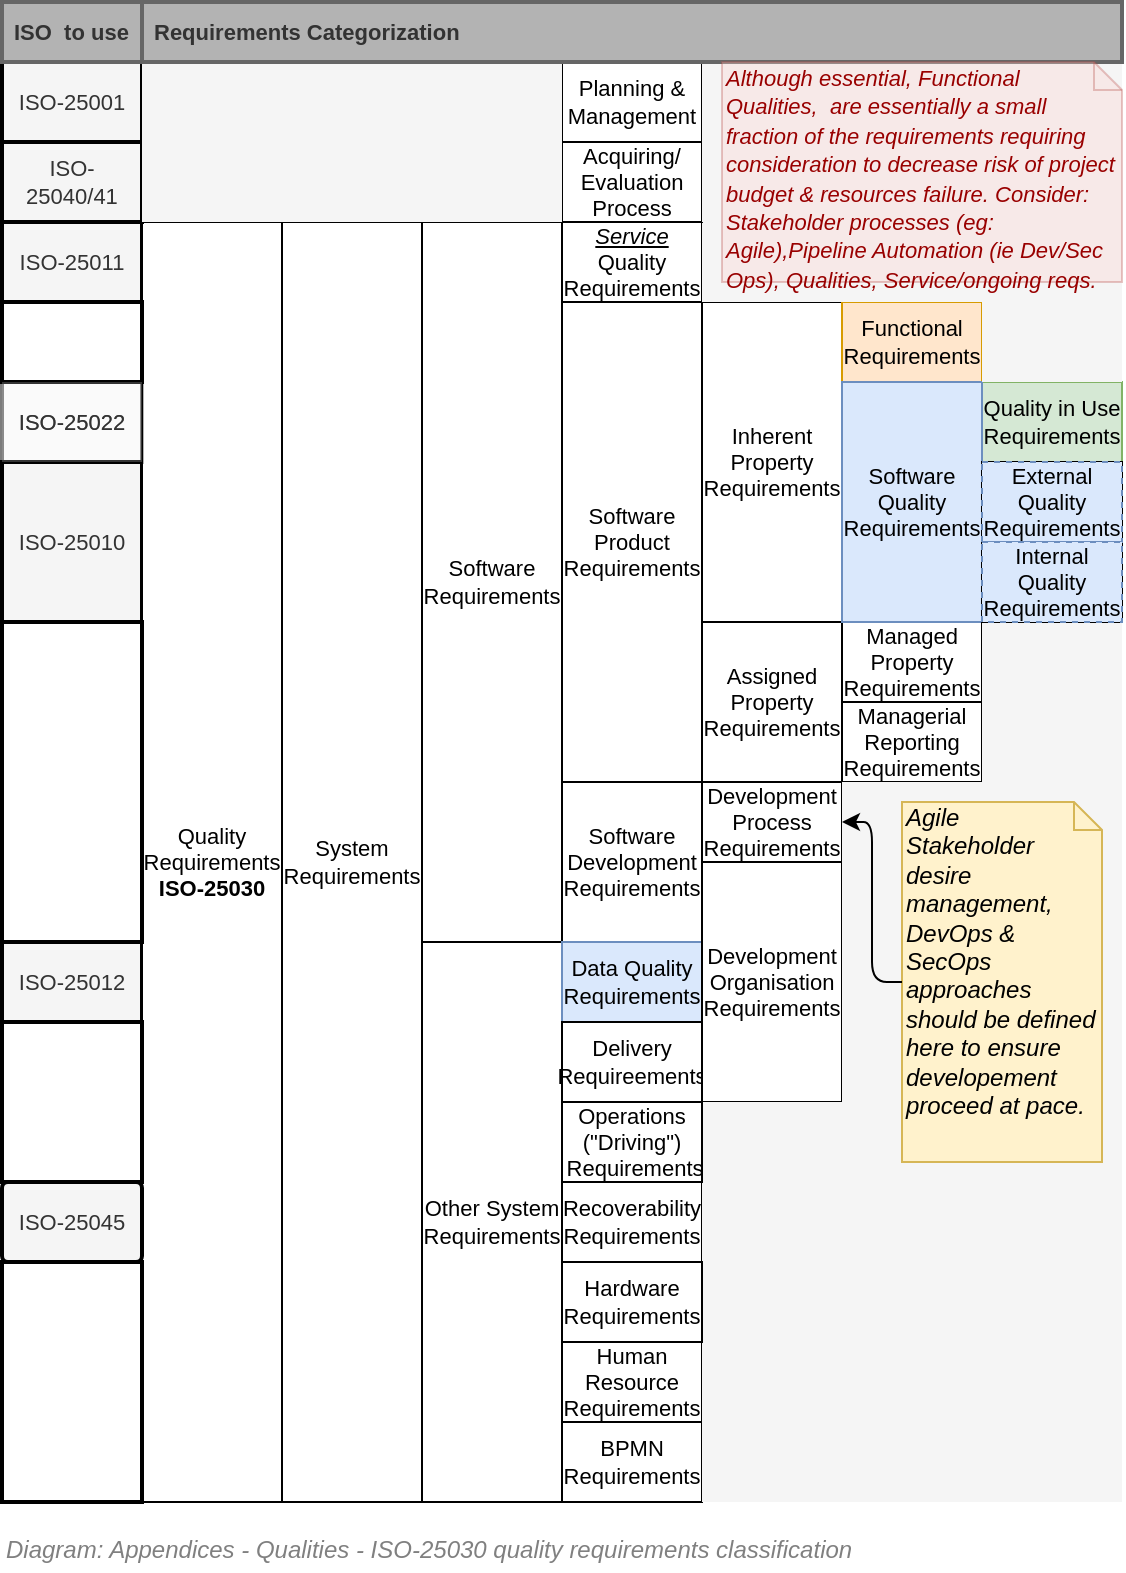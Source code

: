 <mxfile version="17.5.0" type="google" pages="9"><diagram id="5f8Kmiuw0LiY7IhyIQ7h" name="Requirements/ISO Classification"><mxGraphModel grid="1" page="1" gridSize="10" guides="1" tooltips="1" connect="1" arrows="1" fold="1" pageScale="1" pageWidth="827" pageHeight="1169" math="0" shadow="0"><root><mxCell id="mRpDmySnilGrL7-tYdaV-0"/><mxCell id="mRpDmySnilGrL7-tYdaV-1" parent="mRpDmySnilGrL7-tYdaV-0"/><mxCell id="mRpDmySnilGrL7-tYdaV-2" value="System Requirements" style="rounded=0;whiteSpace=wrap;html=1;strokeColor=#000000;fontSize=11;" vertex="1" parent="mRpDmySnilGrL7-tYdaV-1"><mxGeometry x="260" y="290" width="70" height="640" as="geometry"/></mxCell><mxCell id="mRpDmySnilGrL7-tYdaV-3" value="Software Requirements" style="rounded=0;whiteSpace=wrap;html=1;strokeColor=#000000;fontSize=11;" vertex="1" parent="mRpDmySnilGrL7-tYdaV-1"><mxGeometry x="330" y="290" width="70" height="360" as="geometry"/></mxCell><mxCell id="mRpDmySnilGrL7-tYdaV-4" value="Software Product Requirements" style="rounded=0;whiteSpace=wrap;html=1;strokeColor=#000000;fontSize=11;" vertex="1" parent="mRpDmySnilGrL7-tYdaV-1"><mxGeometry x="400" y="330" width="70" height="240" as="geometry"/></mxCell><mxCell id="mRpDmySnilGrL7-tYdaV-5" value="Software Development Requirements" style="rounded=0;whiteSpace=wrap;html=1;strokeColor=#000000;fontSize=11;" vertex="1" parent="mRpDmySnilGrL7-tYdaV-1"><mxGeometry x="400" y="570" width="70" height="80" as="geometry"/></mxCell><mxCell id="mRpDmySnilGrL7-tYdaV-6" value="Other System Requirements" style="rounded=0;whiteSpace=wrap;html=1;strokeColor=#000000;fontSize=11;" vertex="1" parent="mRpDmySnilGrL7-tYdaV-1"><mxGeometry x="330" y="650" width="70" height="280" as="geometry"/></mxCell><mxCell id="mRpDmySnilGrL7-tYdaV-7" value="Recoverability&lt;br&gt;Requirements" style="rounded=0;whiteSpace=wrap;html=1;strokeColor=#000000;fontSize=11;" vertex="1" parent="mRpDmySnilGrL7-tYdaV-1"><mxGeometry x="400" y="770" width="70" height="40" as="geometry"/></mxCell><mxCell id="mRpDmySnilGrL7-tYdaV-8" value="Data Quality Requirements" style="rounded=0;whiteSpace=wrap;html=1;strokeColor=#6c8ebf;fontSize=11;fillColor=#dae8fc;" vertex="1" parent="mRpDmySnilGrL7-tYdaV-1"><mxGeometry x="400" y="650" width="70" height="40" as="geometry"/></mxCell><mxCell id="mRpDmySnilGrL7-tYdaV-9" value="Human Resource Requirements" style="rounded=0;whiteSpace=wrap;html=1;strokeColor=#000000;fontSize=11;" vertex="1" parent="mRpDmySnilGrL7-tYdaV-1"><mxGeometry x="400" y="850" width="70" height="40" as="geometry"/></mxCell><mxCell id="mRpDmySnilGrL7-tYdaV-10" value="BPMN Requirements" style="rounded=0;whiteSpace=wrap;html=1;strokeColor=#000000;fontSize=11;" vertex="1" parent="mRpDmySnilGrL7-tYdaV-1"><mxGeometry x="400" y="890" width="70" height="40" as="geometry"/></mxCell><mxCell id="mRpDmySnilGrL7-tYdaV-11" value="Development Process Requirements" style="rounded=0;whiteSpace=wrap;html=1;strokeColor=#000000;fontSize=11;" vertex="1" parent="mRpDmySnilGrL7-tYdaV-1"><mxGeometry x="470" y="570" width="70" height="40" as="geometry"/></mxCell><mxCell id="mRpDmySnilGrL7-tYdaV-12" value="Delivery Requireements" style="rounded=0;whiteSpace=wrap;html=1;strokeColor=#000000;fontSize=11;" vertex="1" parent="mRpDmySnilGrL7-tYdaV-1"><mxGeometry x="400" y="690" width="70" height="40" as="geometry"/></mxCell><mxCell id="mRpDmySnilGrL7-tYdaV-13" value="Assigned Property Requirements" style="rounded=0;whiteSpace=wrap;html=1;strokeColor=#000000;fontSize=11;" vertex="1" parent="mRpDmySnilGrL7-tYdaV-1"><mxGeometry x="470" y="490" width="70" height="80" as="geometry"/></mxCell><mxCell id="mRpDmySnilGrL7-tYdaV-14" value="Managed Property Requirements" style="rounded=0;whiteSpace=wrap;html=1;strokeColor=#000000;fontSize=11;" vertex="1" parent="mRpDmySnilGrL7-tYdaV-1"><mxGeometry x="540" y="490" width="70" height="40" as="geometry"/></mxCell><mxCell id="mRpDmySnilGrL7-tYdaV-15" value="Managerial Reporting Requirements" style="rounded=0;whiteSpace=wrap;html=1;strokeColor=#000000;fontSize=11;" vertex="1" parent="mRpDmySnilGrL7-tYdaV-1"><mxGeometry x="540" y="530" width="70" height="40" as="geometry"/></mxCell><mxCell id="mRpDmySnilGrL7-tYdaV-16" value="Inherent Property Requirements" style="rounded=0;whiteSpace=wrap;html=1;strokeColor=#000000;fontSize=11;" vertex="1" parent="mRpDmySnilGrL7-tYdaV-1"><mxGeometry x="470" y="330" width="70" height="160" as="geometry"/></mxCell><mxCell id="mRpDmySnilGrL7-tYdaV-17" value="Quality in Use Requirements" style="rounded=0;whiteSpace=wrap;html=1;strokeColor=#82b366;fontSize=11;fillColor=#d5e8d4;" vertex="1" parent="mRpDmySnilGrL7-tYdaV-1"><mxGeometry x="610" y="370" width="70" height="40" as="geometry"/></mxCell><mxCell id="mRpDmySnilGrL7-tYdaV-18" value="Functional Requirements" style="rounded=0;whiteSpace=wrap;html=1;strokeColor=#d79b00;fontSize=11;fillColor=#ffe6cc;" vertex="1" parent="mRpDmySnilGrL7-tYdaV-1"><mxGeometry x="540" y="330" width="70" height="40" as="geometry"/></mxCell><mxCell id="mRpDmySnilGrL7-tYdaV-19" value="Development Organisation Requirements" style="rounded=0;whiteSpace=wrap;html=1;strokeColor=#000000;fontSize=11;" vertex="1" parent="mRpDmySnilGrL7-tYdaV-1"><mxGeometry x="470" y="610" width="70" height="120" as="geometry"/></mxCell><mxCell id="mRpDmySnilGrL7-tYdaV-20" value="" style="rounded=0;whiteSpace=wrap;html=1;strokeColor=none;fontSize=11;fillColor=#f5f5f5;fontColor=#333333;" vertex="1" parent="mRpDmySnilGrL7-tYdaV-1"><mxGeometry x="470" y="730" width="70" height="200" as="geometry"/></mxCell><mxCell id="mRpDmySnilGrL7-tYdaV-21" value="" style="rounded=0;whiteSpace=wrap;html=1;strokeColor=none;fontSize=11;fillColor=#f5f5f5;fontColor=#333333;" vertex="1" parent="mRpDmySnilGrL7-tYdaV-1"><mxGeometry x="540" y="570" width="70" height="360" as="geometry"/></mxCell><mxCell id="mRpDmySnilGrL7-tYdaV-22" value="Software Quality Requirements" style="rounded=0;whiteSpace=wrap;html=1;strokeColor=#6c8ebf;fontSize=11;fillColor=#dae8fc;" vertex="1" parent="mRpDmySnilGrL7-tYdaV-1"><mxGeometry x="540" y="370" width="70" height="120" as="geometry"/></mxCell><mxCell id="mRpDmySnilGrL7-tYdaV-23" value="" style="rounded=0;whiteSpace=wrap;html=1;strokeColor=none;fontSize=11;fillColor=#f5f5f5;fontColor=#333333;" vertex="1" parent="mRpDmySnilGrL7-tYdaV-1"><mxGeometry x="610" y="490" width="70" height="440" as="geometry"/></mxCell><mxCell id="mRpDmySnilGrL7-tYdaV-24" value="&lt;i&gt;&lt;u&gt;Service&lt;/u&gt;&lt;/i&gt; Quality Requirements" style="rounded=0;whiteSpace=wrap;html=1;strokeColor=#000000;fontSize=11;" vertex="1" parent="mRpDmySnilGrL7-tYdaV-1"><mxGeometry x="400" y="290" width="70" height="40" as="geometry"/></mxCell><mxCell id="mRpDmySnilGrL7-tYdaV-25" value="" style="rounded=0;whiteSpace=wrap;html=1;strokeColor=none;fontSize=11;fillColor=#f5f5f5;fontColor=#333333;" vertex="1" parent="mRpDmySnilGrL7-tYdaV-1"><mxGeometry x="470" y="290" width="70" height="40" as="geometry"/></mxCell><mxCell id="mRpDmySnilGrL7-tYdaV-26" value="ISO-25011" style="rounded=0;whiteSpace=wrap;html=1;strokeColor=#000000;fontSize=11;fillColor=#f5f5f5;fontColor=#333333;align=center;absoluteArcSize=1;arcSize=6;strokeWidth=2;" vertex="1" parent="mRpDmySnilGrL7-tYdaV-1"><mxGeometry x="120" y="290" width="70" height="40" as="geometry"/></mxCell><mxCell id="mRpDmySnilGrL7-tYdaV-27" value="ISO-25022" style="rounded=0;whiteSpace=wrap;html=1;strokeColor=#000000;fontSize=11;align=center;fillColor=#f5f5f5;fontColor=#333333;opacity=30;absoluteArcSize=1;arcSize=6;strokeWidth=2;" vertex="1" parent="mRpDmySnilGrL7-tYdaV-1"><mxGeometry x="120" y="370" width="70" height="40" as="geometry"/></mxCell><mxCell id="mRpDmySnilGrL7-tYdaV-28" value="ISO-25010" style="rounded=0;whiteSpace=wrap;html=1;strokeColor=#000000;fontSize=11;fillColor=#f5f5f5;fontColor=#333333;align=center;absoluteArcSize=1;arcSize=6;strokeWidth=2;" vertex="1" parent="mRpDmySnilGrL7-tYdaV-1"><mxGeometry x="120" y="410" width="70" height="80" as="geometry"/></mxCell><mxCell id="mRpDmySnilGrL7-tYdaV-29" value="ISO-25012" style="rounded=0;whiteSpace=wrap;html=1;strokeColor=#000000;fontSize=11;align=center;fillColor=#f5f5f5;fontColor=#333333;absoluteArcSize=1;arcSize=6;strokeWidth=2;" vertex="1" parent="mRpDmySnilGrL7-tYdaV-1"><mxGeometry x="120" y="650" width="70" height="40" as="geometry"/></mxCell><mxCell id="mRpDmySnilGrL7-tYdaV-30" value="Quality Requirements&lt;br style=&quot;font-size: 11px&quot;&gt;&lt;b&gt;ISO-25030&lt;/b&gt;" style="rounded=0;whiteSpace=wrap;html=1;fontSize=11;" vertex="1" parent="mRpDmySnilGrL7-tYdaV-1"><mxGeometry x="190" y="290" width="70" height="640" as="geometry"/></mxCell><mxCell id="mRpDmySnilGrL7-tYdaV-31" value="Acquiring/&lt;br&gt;Evaluation Process" style="rounded=0;whiteSpace=wrap;html=1;strokeColor=#000000;fontSize=11;" vertex="1" parent="mRpDmySnilGrL7-tYdaV-1"><mxGeometry x="400" y="250" width="70" height="40" as="geometry"/></mxCell><mxCell id="mRpDmySnilGrL7-tYdaV-32" value="ISO-25040/41" style="rounded=0;whiteSpace=wrap;html=1;strokeColor=#000000;fontSize=11;fillColor=#f5f5f5;fontColor=#333333;align=center;absoluteArcSize=1;arcSize=6;strokeWidth=2;" vertex="1" parent="mRpDmySnilGrL7-tYdaV-1"><mxGeometry x="120" y="250" width="70" height="40" as="geometry"/></mxCell><mxCell id="mRpDmySnilGrL7-tYdaV-33" value="" style="rounded=0;whiteSpace=wrap;html=1;strokeColor=#000000;fontSize=11;" vertex="1" parent="mRpDmySnilGrL7-tYdaV-1"><mxGeometry x="610" y="410" width="70" height="80" as="geometry"/></mxCell><mxCell id="mRpDmySnilGrL7-tYdaV-34" value="External Quality Requirements" style="rounded=0;whiteSpace=wrap;html=1;strokeColor=#6c8ebf;fontSize=11;dashed=1;fillColor=#dae8fc;fixDash=1;" vertex="1" parent="mRpDmySnilGrL7-tYdaV-1"><mxGeometry x="610" y="410" width="70" height="40" as="geometry"/></mxCell><mxCell id="mRpDmySnilGrL7-tYdaV-35" value="Internal Quality Requirements" style="rounded=0;whiteSpace=wrap;html=1;strokeColor=#6c8ebf;fontSize=11;dashed=1;fillColor=#dae8fc;fixDash=1;" vertex="1" parent="mRpDmySnilGrL7-tYdaV-1"><mxGeometry x="610" y="450" width="70" height="40" as="geometry"/></mxCell><mxCell id="mRpDmySnilGrL7-tYdaV-36" value="Hardware Requirements" style="rounded=0;whiteSpace=wrap;html=1;strokeColor=#000000;fontSize=11;" vertex="1" parent="mRpDmySnilGrL7-tYdaV-1"><mxGeometry x="400" y="810" width="70" height="40" as="geometry"/></mxCell><mxCell id="mRpDmySnilGrL7-tYdaV-37" value="ISO-25045" style="rounded=1;whiteSpace=wrap;html=1;strokeColor=#000000;fontSize=11;align=center;fillColor=#f5f5f5;fontColor=#333333;absoluteArcSize=1;arcSize=6;strokeWidth=2;" vertex="1" parent="mRpDmySnilGrL7-tYdaV-1"><mxGeometry x="120" y="770" width="70" height="40" as="geometry"/></mxCell><mxCell id="mRpDmySnilGrL7-tYdaV-38" value="ISO-25001" style="rounded=0;whiteSpace=wrap;html=1;strokeColor=#000000;fontSize=11;fillColor=#f5f5f5;fontColor=#333333;align=center;absoluteArcSize=1;arcSize=6;strokeWidth=2;" vertex="1" parent="mRpDmySnilGrL7-tYdaV-1"><mxGeometry x="120" y="210" width="70" height="40" as="geometry"/></mxCell><mxCell id="mRpDmySnilGrL7-tYdaV-39" value="Planning &amp;amp; Management" style="rounded=0;whiteSpace=wrap;html=1;strokeColor=#000000;fontSize=11;" vertex="1" parent="mRpDmySnilGrL7-tYdaV-1"><mxGeometry x="400" y="210" width="70" height="40" as="geometry"/></mxCell><mxCell id="mRpDmySnilGrL7-tYdaV-40" value="" style="rounded=0;whiteSpace=wrap;html=1;strokeColor=#000000;fontSize=11;fillColor=none;fontColor=#333333;strokeWidth=2;" vertex="1" parent="mRpDmySnilGrL7-tYdaV-1"><mxGeometry x="120" y="330" width="70" height="40" as="geometry"/></mxCell><mxCell id="mRpDmySnilGrL7-tYdaV-41" value="" style="rounded=0;whiteSpace=wrap;html=1;strokeColor=#000000;fontSize=11;fillColor=none;fontColor=#333333;strokeWidth=2;" vertex="1" parent="mRpDmySnilGrL7-tYdaV-1"><mxGeometry x="120" y="490" width="70" height="160" as="geometry"/></mxCell><mxCell id="mRpDmySnilGrL7-tYdaV-42" value="" style="rounded=0;whiteSpace=wrap;html=1;strokeColor=#000000;fontSize=11;fillColor=none;fontColor=#333333;strokeWidth=2;" vertex="1" parent="mRpDmySnilGrL7-tYdaV-1"><mxGeometry x="120" y="690" width="70" height="80" as="geometry"/></mxCell><mxCell id="mRpDmySnilGrL7-tYdaV-43" value="" style="rounded=0;whiteSpace=wrap;html=1;strokeColor=#000000;fontSize=11;fillColor=none;fontColor=#333333;strokeWidth=2;" vertex="1" parent="mRpDmySnilGrL7-tYdaV-1"><mxGeometry x="120" y="810" width="70" height="120" as="geometry"/></mxCell><mxCell id="mRpDmySnilGrL7-tYdaV-44" value="" style="rounded=0;whiteSpace=wrap;html=1;strokeColor=none;fontSize=11;fillColor=#f5f5f5;fontColor=#333333;" vertex="1" parent="mRpDmySnilGrL7-tYdaV-1"><mxGeometry x="190" y="210" width="210" height="80" as="geometry"/></mxCell><mxCell id="mRpDmySnilGrL7-tYdaV-45" value="" style="rounded=0;whiteSpace=wrap;html=1;strokeColor=none;fontSize=11;fillColor=#f5f5f5;fontColor=#333333;" vertex="1" parent="mRpDmySnilGrL7-tYdaV-1"><mxGeometry x="470" y="210" width="210" height="80" as="geometry"/></mxCell><mxCell id="mRpDmySnilGrL7-tYdaV-46" value="" style="rounded=0;whiteSpace=wrap;html=1;strokeColor=none;fontSize=11;fillColor=#f5f5f5;fontColor=#333333;" vertex="1" parent="mRpDmySnilGrL7-tYdaV-1"><mxGeometry x="540" y="290" width="140" height="40" as="geometry"/></mxCell><mxCell id="mRpDmySnilGrL7-tYdaV-47" value="" style="rounded=0;whiteSpace=wrap;html=1;strokeColor=none;fontSize=11;fillColor=#f5f5f5;fontColor=#333333;" vertex="1" parent="mRpDmySnilGrL7-tYdaV-1"><mxGeometry x="610" y="330" width="70" height="40" as="geometry"/></mxCell><mxCell id="mRpDmySnilGrL7-tYdaV-48" value="ISO-25022" style="rounded=0;whiteSpace=wrap;html=1;strokeColor=#000000;fontSize=11;align=center;fillColor=#f5f5f5;fontColor=#333333;opacity=30;absoluteArcSize=1;arcSize=6;strokeWidth=2;" vertex="1" parent="mRpDmySnilGrL7-tYdaV-1"><mxGeometry x="120" y="370" width="70" height="40" as="geometry"/></mxCell><mxCell id="mRpDmySnilGrL7-tYdaV-49" value="Operations&lt;br&gt;(&quot;Driving&quot;)&lt;br&gt;&amp;nbsp;Requirements" style="rounded=0;whiteSpace=wrap;html=1;strokeColor=#000000;fontSize=11;" vertex="1" parent="mRpDmySnilGrL7-tYdaV-1"><mxGeometry x="400" y="730" width="70" height="40" as="geometry"/></mxCell><mxCell id="mRpDmySnilGrL7-tYdaV-50" value="&lt;font style=&quot;font-size: 11px&quot;&gt;ISO&amp;nbsp;&amp;nbsp;to use&lt;br&gt;&lt;/font&gt;" style="text;strokeColor=#666666;fillColor=#B3B3B3;html=1;fontSize=12;fontStyle=1;verticalAlign=middle;align=left;shadow=0;glass=0;comic=0;spacing=6;fontColor=#333333;strokeWidth=2;" vertex="1" parent="mRpDmySnilGrL7-tYdaV-1"><mxGeometry x="120" y="180" width="70" height="30" as="geometry"/></mxCell><mxCell id="mRpDmySnilGrL7-tYdaV-51" value="&lt;font style=&quot;font-size: 11px&quot;&gt;Requirements Categorization&lt;br&gt;&lt;/font&gt;" style="text;strokeColor=#666666;fillColor=#B3B3B3;html=1;fontSize=12;fontStyle=1;verticalAlign=middle;align=left;shadow=0;glass=0;comic=0;spacing=6;fontColor=#333333;strokeWidth=2;" vertex="1" parent="mRpDmySnilGrL7-tYdaV-1"><mxGeometry x="190" y="180" width="490" height="30" as="geometry"/></mxCell><mxCell id="mRpDmySnilGrL7-tYdaV-52" value="Agile &lt;br&gt;Stakeholder desire management,&amp;nbsp;&lt;br&gt;DevOps &amp;amp; SecOps&lt;br&gt;approaches should be defined here to ensure developement proceed at pace." style="shape=note;whiteSpace=wrap;html=1;size=14;verticalAlign=top;align=left;spacingTop=-6;strokeColor=#d6b656;strokeWidth=1;fillColor=#fff2cc;fontStyle=2" vertex="1" parent="mRpDmySnilGrL7-tYdaV-1"><mxGeometry x="570" y="580" width="100" height="180" as="geometry"/></mxCell><mxCell id="mRpDmySnilGrL7-tYdaV-53" value="" style="endArrow=classic;html=1;exitX=0;exitY=0.5;exitDx=0;exitDy=0;exitPerimeter=0;entryX=1;entryY=0.5;entryDx=0;entryDy=0;edgeStyle=elbowEdgeStyle;" edge="1" parent="mRpDmySnilGrL7-tYdaV-1" source="mRpDmySnilGrL7-tYdaV-52" target="mRpDmySnilGrL7-tYdaV-11"><mxGeometry width="50" height="50" relative="1" as="geometry"><mxPoint x="830" y="860" as="sourcePoint"/><mxPoint x="880" y="810" as="targetPoint"/></mxGeometry></mxCell><mxCell id="mRpDmySnilGrL7-tYdaV-54" value="&lt;font style=&quot;line-height: 90% ; font-size: 11px&quot; color=&quot;#990000&quot;&gt;Although essential, Functional Qualities,&amp;nbsp; are essentially a small fraction of the requirements requiring consideration to decrease risk of project budget &amp;amp; resources failure. Consider: Stakeholder processes (eg: Agile),Pipeline Automation (ie Dev/Sec Ops), Qualities, Service/ongoing reqs.&lt;/font&gt;" style="shape=note;whiteSpace=wrap;html=1;size=14;verticalAlign=top;align=left;spacingTop=-6;strokeColor=#b85450;strokeWidth=1;fillColor=#f8cecc;opacity=33;fontStyle=2;" vertex="1" parent="mRpDmySnilGrL7-tYdaV-1"><mxGeometry x="480" y="210" width="200" height="110" as="geometry"/></mxCell><mxCell id="mRpDmySnilGrL7-tYdaV-55" value="&lt;font style=&quot;font-size: 12px&quot;&gt;Diagram: Appendices - Qualities - ISO-25030 quality requirements classification&lt;/font&gt;" style="text;strokeColor=none;fillColor=none;html=1;fontSize=24;fontStyle=2;verticalAlign=middle;align=left;shadow=0;glass=0;comic=0;opacity=30;fontColor=#808080;" vertex="1" parent="mRpDmySnilGrL7-tYdaV-1"><mxGeometry x="120" y="940" width="520" height="20" as="geometry"/></mxCell></root></mxGraphModel></diagram><diagram id="cfIt5lvJMoW-X19tfIaC" name="Requirements/Statement Classification"><mxGraphModel dx="1711" dy="732" grid="1" gridSize="10" guides="1" tooltips="1" connect="1" arrows="1" fold="1" page="1" pageScale="1" pageWidth="827" pageHeight="1169" math="0" shadow="0"><root><mxCell id="OTjlDFAqy0OVpQd0vkuI-0"/><mxCell id="OTjlDFAqy0OVpQd0vkuI-1" parent="OTjlDFAqy0OVpQd0vkuI-0"/><mxCell id="OTjlDFAqy0OVpQd0vkuI-2" value="&lt;p style=&quot;line-height: 90%&quot;&gt;Prohibition&lt;/p&gt;" style="rounded=0;whiteSpace=wrap;html=1;strokeWidth=1;fontFamily=Helvetica;fontColor=#000000;" parent="OTjlDFAqy0OVpQd0vkuI-1" vertex="1"><mxGeometry x="210" y="260" width="100" height="20" as="geometry"/></mxCell><mxCell id="OTjlDFAqy0OVpQd0vkuI-3" value="Objective Statements (Requirements)" style="rounded=0;whiteSpace=wrap;html=1;strokeWidth=1;fontFamily=Helvetica;fontColor=#333333;fillColor=#f5f5f5;strokeColor=#666666;fontStyle=1" parent="OTjlDFAqy0OVpQd0vkuI-1" vertex="1"><mxGeometry x="120" y="260" width="90" height="80" as="geometry"/></mxCell><mxCell id="OTjlDFAqy0OVpQd0vkuI-4" value="&lt;p style=&quot;line-height: 90%&quot;&gt;Permission&lt;/p&gt;" style="rounded=0;whiteSpace=wrap;html=1;strokeWidth=1;fontFamily=Helvetica;fontColor=#000000;" parent="OTjlDFAqy0OVpQd0vkuI-1" vertex="1"><mxGeometry x="210" y="280" width="100" height="20" as="geometry"/></mxCell><mxCell id="OTjlDFAqy0OVpQd0vkuI-5" value="&lt;p style=&quot;line-height: 90%&quot;&gt;Recommendation&lt;/p&gt;" style="rounded=0;whiteSpace=wrap;html=1;strokeWidth=1;fontFamily=Helvetica;fontColor=#000000;" parent="OTjlDFAqy0OVpQd0vkuI-1" vertex="1"><mxGeometry x="210" y="300" width="100" height="20" as="geometry"/></mxCell><mxCell id="OTjlDFAqy0OVpQd0vkuI-6" value="&lt;p style=&quot;line-height: 90%&quot;&gt;Obligation&lt;/p&gt;" style="rounded=0;whiteSpace=wrap;html=1;strokeWidth=1;fontFamily=Helvetica;fontColor=#000000;" parent="OTjlDFAqy0OVpQd0vkuI-1" vertex="1"><mxGeometry x="210" y="320" width="100" height="20" as="geometry"/></mxCell><mxCell id="OTjlDFAqy0OVpQd0vkuI-7" value="&lt;p style=&quot;line-height: 90%&quot;&gt;WONT&lt;/p&gt;" style="rounded=0;whiteSpace=wrap;html=1;strokeWidth=1;fontFamily=Helvetica;fontColor=#000000;textOpacity=70;" parent="OTjlDFAqy0OVpQd0vkuI-1" vertex="1"><mxGeometry x="310" y="260" width="80" height="20" as="geometry"/></mxCell><mxCell id="OTjlDFAqy0OVpQd0vkuI-8" value="&lt;p style=&quot;line-height: 90%&quot;&gt;COULD&lt;/p&gt;" style="rounded=0;whiteSpace=wrap;html=1;strokeWidth=1;fontFamily=Helvetica;fontColor=#000000;textOpacity=70;" parent="OTjlDFAqy0OVpQd0vkuI-1" vertex="1"><mxGeometry x="310" y="280" width="80" height="20" as="geometry"/></mxCell><mxCell id="OTjlDFAqy0OVpQd0vkuI-9" value="&lt;p style=&quot;line-height: 90%&quot;&gt;SHOULD&lt;/p&gt;" style="rounded=0;whiteSpace=wrap;html=1;strokeWidth=1;fontFamily=Helvetica;fontColor=#000000;textOpacity=70;" parent="OTjlDFAqy0OVpQd0vkuI-1" vertex="1"><mxGeometry x="310" y="300" width="80" height="20" as="geometry"/></mxCell><mxCell id="OTjlDFAqy0OVpQd0vkuI-10" value="&lt;p style=&quot;line-height: 90%&quot;&gt;MUST&lt;/p&gt;" style="rounded=0;whiteSpace=wrap;html=1;strokeWidth=1;fontFamily=Helvetica;fontColor=#000000;textOpacity=70;" parent="OTjlDFAqy0OVpQd0vkuI-1" vertex="1"><mxGeometry x="310" y="320" width="80" height="20" as="geometry"/></mxCell><UserObject label="&lt;p style=&quot;line-height: 90%&quot;&gt;MUST NOT&lt;/p&gt;" link="https://tools.ietf.org/html/rfc2119" id="OTjlDFAqy0OVpQd0vkuI-11"><mxCell style="rounded=0;whiteSpace=wrap;html=1;strokeWidth=1;fontFamily=Helvetica;fontColor=#000000;" parent="OTjlDFAqy0OVpQd0vkuI-1" vertex="1"><mxGeometry x="390" y="260" width="80" height="20" as="geometry"/></mxCell></UserObject><UserObject label="&lt;p style=&quot;line-height: 90%&quot;&gt;MAY&lt;/p&gt;" link="https://tools.ietf.org/html/rfc2119" id="OTjlDFAqy0OVpQd0vkuI-12"><mxCell style="rounded=0;whiteSpace=wrap;html=1;strokeWidth=1;fontFamily=Helvetica;fontColor=#000000;" parent="OTjlDFAqy0OVpQd0vkuI-1" vertex="1"><mxGeometry x="390" y="280" width="80" height="20" as="geometry"/></mxCell></UserObject><UserObject label="SHOULD" link="https://tools.ietf.org/html/rfc2119" id="OTjlDFAqy0OVpQd0vkuI-13"><mxCell style="rounded=0;whiteSpace=wrap;html=1;strokeWidth=1;fontFamily=Helvetica;fontColor=#000000;" parent="OTjlDFAqy0OVpQd0vkuI-1" vertex="1"><mxGeometry x="390" y="300" width="80" height="20" as="geometry"/></mxCell></UserObject><UserObject label="&lt;p style=&quot;line-height: 90%&quot;&gt;MUST&lt;/p&gt;" link="https://tools.ietf.org/html/rfc2119" id="OTjlDFAqy0OVpQd0vkuI-14"><mxCell style="rounded=0;whiteSpace=wrap;html=1;strokeWidth=1;fontFamily=Helvetica;fontColor=#000000;" parent="OTjlDFAqy0OVpQd0vkuI-1" vertex="1"><mxGeometry x="390" y="320" width="80" height="20" as="geometry"/></mxCell></UserObject><mxCell id="OTjlDFAqy0OVpQd0vkuI-15" value="MoSCoW Notation" style="rounded=0;whiteSpace=wrap;html=1;strokeWidth=1;fontFamily=Helvetica;fontColor=#333333;fillColor=#f5f5f5;strokeColor=#666666;fontStyle=1;textOpacity=70;" parent="OTjlDFAqy0OVpQd0vkuI-1" vertex="1"><mxGeometry x="310" y="200" width="80" height="60" as="geometry"/></mxCell><UserObject label="RFC-2119/8194&lt;span style=&quot;color: rgb(0 , 0 , 0) ; font-size: 13.333px ; font-weight: 400&quot;&gt;&amp;nbsp;&lt;/span&gt;&lt;br&gt;Notation" link="https://tools.ietf.org/html/rfc2119" id="OTjlDFAqy0OVpQd0vkuI-16"><mxCell style="rounded=0;whiteSpace=wrap;html=1;strokeWidth=1;fontFamily=Helvetica;fontColor=#333333;fillColor=#f5f5f5;strokeColor=#666666;fontStyle=1" parent="OTjlDFAqy0OVpQd0vkuI-1" vertex="1"><mxGeometry x="390" y="200" width="80" height="60" as="geometry"/></mxCell></UserObject><mxCell id="OTjlDFAqy0OVpQd0vkuI-17" value="&lt;p style=&quot;line-height: 100%&quot;&gt;&lt;span style=&quot;font-weight: normal&quot;&gt;&lt;i&gt;Acceptable&lt;/i&gt; &lt;br&gt;(as it is &lt;i&gt;commonly&lt;/i&gt; understood)&lt;/span&gt;&lt;/p&gt;" style="rounded=0;whiteSpace=wrap;html=1;strokeWidth=1;fontFamily=Helvetica;fillColor=#ffe6cc;strokeColor=#d79b00;fontStyle=1;textOpacity=70;" parent="OTjlDFAqy0OVpQd0vkuI-1" vertex="1"><mxGeometry x="310" y="340" width="80" height="60" as="geometry"/></mxCell><UserObject label="&lt;p style=&quot;line-height: 90%&quot;&gt;Preferred &lt;br&gt;&lt;span style=&quot;font-weight: normal&quot;&gt;(as it is a&lt;br&gt;documented&lt;br&gt;&lt;i&gt;Standard&lt;/i&gt;)&lt;/span&gt;&lt;/p&gt;" link="https://tools.ietf.org/html/rfc2119" id="OTjlDFAqy0OVpQd0vkuI-18"><mxCell style="rounded=0;whiteSpace=wrap;html=1;strokeWidth=1;fontFamily=Helvetica;fillColor=#d5e8d4;strokeColor=#82b366;fontStyle=1" parent="OTjlDFAqy0OVpQd0vkuI-1" vertex="1"><mxGeometry x="390" y="340" width="80" height="60" as="geometry"/></mxCell></UserObject><UserObject label="&lt;p style=&quot;line-height: 90%&quot;&gt;&lt;font style=&quot;font-size: 11px&quot;&gt;Unacceptable w/out agreed equivalent&lt;/font&gt;&lt;/p&gt;" link="https://tools.ietf.org/html/rfc2119" id="OTjlDFAqy0OVpQd0vkuI-19"><mxCell style="rounded=0;whiteSpace=wrap;html=1;strokeWidth=1;fontFamily=Helvetica;fontColor=#000000;fontSize=12;" parent="OTjlDFAqy0OVpQd0vkuI-1" vertex="1"><mxGeometry x="470" y="320" width="210" height="20" as="geometry"/></mxCell></UserObject><UserObject label="&lt;p style=&quot;line-height: 90%; font-size: 12px;&quot;&gt;Unacceptable with&lt;/p&gt;" link="https://tools.ietf.org/html/rfc2119" id="OTjlDFAqy0OVpQd0vkuI-20"><mxCell style="rounded=0;whiteSpace=wrap;html=1;strokeWidth=1;fontFamily=Helvetica;fontColor=#000000;fontSize=12;" parent="OTjlDFAqy0OVpQd0vkuI-1" vertex="1"><mxGeometry x="470" y="260" width="210" height="20" as="geometry"/></mxCell></UserObject><UserObject label="&lt;p style=&quot;line-height: 90%; font-size: 12px;&quot;&gt;Acceptable with&lt;/p&gt;" link="https://tools.ietf.org/html/rfc2119" id="OTjlDFAqy0OVpQd0vkuI-21"><mxCell style="rounded=0;whiteSpace=wrap;html=1;strokeWidth=1;fontFamily=Helvetica;fontColor=#000000;fontSize=12;" parent="OTjlDFAqy0OVpQd0vkuI-1" vertex="1"><mxGeometry x="470" y="280" width="210" height="20" as="geometry"/></mxCell></UserObject><UserObject label="&lt;p style=&quot;line-height: 90%&quot;&gt;&lt;font style=&quot;font-size: 12px&quot;&gt;Unacceptable w/out exemption&lt;/font&gt;&lt;/p&gt;" link="https://tools.ietf.org/html/rfc2119" id="OTjlDFAqy0OVpQd0vkuI-22"><mxCell style="rounded=0;whiteSpace=wrap;html=1;strokeWidth=1;fontFamily=Helvetica;fontColor=#000000;fontSize=10;" parent="OTjlDFAqy0OVpQd0vkuI-1" vertex="1"><mxGeometry x="470" y="300" width="210" height="20" as="geometry"/></mxCell></UserObject><mxCell id="OTjlDFAqy0OVpQd0vkuI-23" value="Acceptability" style="rounded=0;whiteSpace=wrap;html=1;strokeWidth=1;fontFamily=Helvetica;fontColor=#333333;fillColor=#f5f5f5;strokeColor=#666666;fontStyle=1;textOpacity=70;" parent="OTjlDFAqy0OVpQd0vkuI-1" vertex="1"><mxGeometry x="470" y="200" width="210" height="60" as="geometry"/></mxCell><UserObject label="Commissive Deontic &lt;br&gt;Modal Auxilliary&lt;br&gt;Verb" link="https://en.wikipedia.org/wiki/Deontic_modality" id="OTjlDFAqy0OVpQd0vkuI-24"><mxCell style="rounded=0;whiteSpace=wrap;html=1;strokeWidth=1;fontFamily=Helvetica;fontColor=#333333;fillColor=#f5f5f5;strokeColor=#666666;fontStyle=1" parent="OTjlDFAqy0OVpQd0vkuI-1" vertex="1"><mxGeometry x="210" y="200" width="100" height="60" as="geometry"/></mxCell></UserObject><mxCell id="OTjlDFAqy0OVpQd0vkuI-25" value="&lt;font style=&quot;font-size: 12px&quot;&gt;Diagram: Requirements - Objective Statement Classifications&lt;br&gt;&lt;/font&gt;" style="text;strokeColor=none;fillColor=none;html=1;fontSize=12;fontStyle=2;verticalAlign=middle;align=left;shadow=0;glass=0;comic=0;opacity=30;fontColor=#808080;" parent="OTjlDFAqy0OVpQd0vkuI-1" vertex="1"><mxGeometry x="90" y="420" width="580" height="20" as="geometry"/></mxCell></root></mxGraphModel></diagram><diagram id="3NuXEN61RTBMJZRo1RKZ" name="Page-5"><mxGraphModel dx="1711" dy="732" grid="1" gridSize="10" guides="1" tooltips="1" connect="1" arrows="1" fold="1" page="1" pageScale="1" pageWidth="827" pageHeight="1169" math="0" shadow="0"><root><mxCell id="VnkJEaHiFg26Jngp-max-0"/><mxCell id="VnkJEaHiFg26Jngp-max-1" parent="VnkJEaHiFg26Jngp-max-0"/><mxCell id="VnkJEaHiFg26Jngp-max-2" value="SMART&lt;br&gt;Objectives" style="rounded=0;whiteSpace=wrap;html=1;strokeWidth=1;fontFamily=Helvetica;fontColor=#333333;fillColor=#f5f5f5;strokeColor=#666666;" parent="VnkJEaHiFg26Jngp-max-1" vertex="1"><mxGeometry x="200" y="200" width="70" height="40" as="geometry"/></mxCell><mxCell id="VnkJEaHiFg26Jngp-max-3" value="System Qualities (ISO-25010)" style="rounded=0;whiteSpace=wrap;html=1;strokeWidth=1;fontFamily=Helvetica;fontColor=#333333;fillColor=#f5f5f5;strokeColor=#666666;" parent="VnkJEaHiFg26Jngp-max-1" vertex="1"><mxGeometry x="600" y="200" width="80" height="40" as="geometry"/></mxCell><mxCell id="VnkJEaHiFg26Jngp-max-4" value="Data Qualities (ISO-25012)" style="rounded=0;whiteSpace=wrap;html=1;strokeWidth=1;fontFamily=Helvetica;fontColor=#333333;fillColor=#f5f5f5;strokeColor=#666666;" parent="VnkJEaHiFg26Jngp-max-1" vertex="1"><mxGeometry x="360" y="200" width="230" height="40" as="geometry"/></mxCell><mxCell id="VnkJEaHiFg26Jngp-max-5" value="Accuracy" style="rounded=0;whiteSpace=wrap;html=1;strokeWidth=1;fontFamily=Helvetica;fontColor=#000000;" parent="VnkJEaHiFg26Jngp-max-1" vertex="1"><mxGeometry x="360" y="270" width="70" height="20" as="geometry"/></mxCell><mxCell id="VnkJEaHiFg26Jngp-max-6" value="Singular&lt;br&gt;&lt;font style=&quot;font-size: 10px&quot;&gt;(focused &amp;amp; unambiguous)&lt;/font&gt;" style="rounded=0;whiteSpace=wrap;html=1;strokeWidth=1;fontFamily=Helvetica;fontColor=#000000;" parent="VnkJEaHiFg26Jngp-max-1" vertex="1"><mxGeometry x="200" y="270" width="70" height="40" as="geometry"/></mxCell><mxCell id="VnkJEaHiFg26Jngp-max-7" value="Measurable&lt;br&gt;&lt;font style=&quot;font-size: 10px&quot;&gt;(not waffle)&lt;/font&gt;" style="rounded=0;whiteSpace=wrap;html=1;strokeWidth=1;fontFamily=Helvetica;fontColor=#000000;" parent="VnkJEaHiFg26Jngp-max-1" vertex="1"><mxGeometry x="200" y="320" width="70" height="40" as="geometry"/></mxCell><mxCell id="VnkJEaHiFg26Jngp-max-8" value="Achievable&lt;br&gt;&amp;amp; Appropriate" style="rounded=0;whiteSpace=wrap;html=1;strokeWidth=1;fontFamily=Helvetica;fontColor=#000000;" parent="VnkJEaHiFg26Jngp-max-1" vertex="1"><mxGeometry x="200" y="370" width="70" height="40" as="geometry"/></mxCell><mxCell id="VnkJEaHiFg26Jngp-max-9" value="[Strategically]&lt;br&gt;Relevant" style="rounded=0;whiteSpace=wrap;html=1;strokeWidth=1;fontFamily=Helvetica;fontColor=#000000;" parent="VnkJEaHiFg26Jngp-max-1" vertex="1"><mxGeometry x="200" y="420" width="70" height="40" as="geometry"/></mxCell><mxCell id="VnkJEaHiFg26Jngp-max-10" value="Testable&lt;br&gt;&lt;font style=&quot;font-size: 10px&quot;&gt;(by automation!)&lt;/font&gt;" style="rounded=0;whiteSpace=wrap;html=1;strokeWidth=1;fontFamily=Helvetica;fontColor=#000000;" parent="VnkJEaHiFg26Jngp-max-1" vertex="1"><mxGeometry x="200" y="470" width="70" height="40" as="geometry"/></mxCell><mxCell id="VnkJEaHiFg26Jngp-max-11" value="Functionality" style="rounded=0;whiteSpace=wrap;html=1;strokeWidth=1;fontFamily=Helvetica;fontColor=#000000;" parent="VnkJEaHiFg26Jngp-max-1" vertex="1"><mxGeometry x="600" y="380" width="80" height="20" as="geometry"/></mxCell><mxCell id="VnkJEaHiFg26Jngp-max-12" value="Performance" style="rounded=0;whiteSpace=wrap;html=1;strokeWidth=1;fontFamily=Helvetica;fontColor=#000000;" parent="VnkJEaHiFg26Jngp-max-1" vertex="1"><mxGeometry x="600" y="470" width="80" height="20" as="geometry"/></mxCell><mxCell id="VnkJEaHiFg26Jngp-max-13" value="Usability" style="rounded=0;whiteSpace=wrap;html=1;strokeWidth=1;fontFamily=Helvetica;fontColor=#000000;" parent="VnkJEaHiFg26Jngp-max-1" vertex="1"><mxGeometry x="600" y="440" width="80" height="20" as="geometry"/></mxCell><mxCell id="VnkJEaHiFg26Jngp-max-14" value="Compatibility" style="rounded=0;whiteSpace=wrap;html=1;strokeWidth=1;fontFamily=Helvetica;fontColor=#000000;" parent="VnkJEaHiFg26Jngp-max-1" vertex="1"><mxGeometry x="600" y="500" width="80" height="20" as="geometry"/></mxCell><mxCell id="VnkJEaHiFg26Jngp-max-15" value="Reliability" style="rounded=0;whiteSpace=wrap;html=1;strokeWidth=1;fontFamily=Helvetica;fontColor=#000000;" parent="VnkJEaHiFg26Jngp-max-1" vertex="1"><mxGeometry x="600" y="410" width="80" height="20" as="geometry"/></mxCell><mxCell id="VnkJEaHiFg26Jngp-max-16" value="Maintainability" style="rounded=0;whiteSpace=wrap;html=1;strokeWidth=1;fontFamily=Helvetica;fontColor=#000000;" parent="VnkJEaHiFg26Jngp-max-1" vertex="1"><mxGeometry x="600" y="530" width="80" height="20" as="geometry"/></mxCell><mxCell id="VnkJEaHiFg26Jngp-max-17" value="Portability" style="rounded=0;whiteSpace=wrap;html=1;strokeWidth=1;fontFamily=Helvetica;fontColor=#000000;" parent="VnkJEaHiFg26Jngp-max-1" vertex="1"><mxGeometry x="600" y="560" width="80" height="20" as="geometry"/></mxCell><mxCell id="VnkJEaHiFg26Jngp-max-18" value="Completeness" style="rounded=0;whiteSpace=wrap;html=1;strokeWidth=1;fontFamily=Helvetica;fontColor=#000000;fontSize=11;" parent="VnkJEaHiFg26Jngp-max-1" vertex="1"><mxGeometry x="360" y="300" width="70" height="20" as="geometry"/></mxCell><mxCell id="VnkJEaHiFg26Jngp-max-19" value="Cosistency" style="rounded=0;whiteSpace=wrap;html=1;strokeWidth=1;fontFamily=Helvetica;fontColor=#000000;" parent="VnkJEaHiFg26Jngp-max-1" vertex="1"><mxGeometry x="360" y="330" width="70" height="20" as="geometry"/></mxCell><mxCell id="VnkJEaHiFg26Jngp-max-20" value="Credibility" style="rounded=0;whiteSpace=wrap;html=1;strokeWidth=1;fontFamily=Helvetica;fontColor=#000000;" parent="VnkJEaHiFg26Jngp-max-1" vertex="1"><mxGeometry x="360" y="360" width="70" height="20" as="geometry"/></mxCell><mxCell id="VnkJEaHiFg26Jngp-max-21" value="Currentness" style="rounded=0;whiteSpace=wrap;html=1;strokeWidth=1;fontFamily=Helvetica;fontColor=#000000;" parent="VnkJEaHiFg26Jngp-max-1" vertex="1"><mxGeometry x="360" y="390" width="70" height="20" as="geometry"/></mxCell><mxCell id="VnkJEaHiFg26Jngp-max-22" value="Availablility" style="rounded=0;whiteSpace=wrap;html=1;strokeWidth=1;fontFamily=Helvetica;fontColor=#000000;" parent="VnkJEaHiFg26Jngp-max-1" vertex="1"><mxGeometry x="520" y="270" width="70" height="20" as="geometry"/></mxCell><mxCell id="VnkJEaHiFg26Jngp-max-23" value="Compliance" style="rounded=0;whiteSpace=wrap;html=1;strokeWidth=1;fontFamily=Helvetica;fontColor=#000000;" parent="VnkJEaHiFg26Jngp-max-1" vertex="1"><mxGeometry x="440" y="300" width="70" height="20" as="geometry"/></mxCell><mxCell id="VnkJEaHiFg26Jngp-max-24" value="Confidentiality" style="rounded=0;whiteSpace=wrap;html=1;strokeWidth=1;fontFamily=Helvetica;fontColor=#000000;fontSize=11;" parent="VnkJEaHiFg26Jngp-max-1" vertex="1"><mxGeometry x="440" y="330" width="70" height="20" as="geometry"/></mxCell><mxCell id="VnkJEaHiFg26Jngp-max-25" value="Efficiency" style="rounded=0;whiteSpace=wrap;html=1;strokeWidth=1;fontFamily=Helvetica;fontColor=#000000;" parent="VnkJEaHiFg26Jngp-max-1" vertex="1"><mxGeometry x="440" y="360" width="70" height="20" as="geometry"/></mxCell><mxCell id="VnkJEaHiFg26Jngp-max-26" value="Precision" style="rounded=0;whiteSpace=wrap;html=1;strokeWidth=1;fontFamily=Helvetica;fontColor=#000000;" parent="VnkJEaHiFg26Jngp-max-1" vertex="1"><mxGeometry x="440" y="390" width="70" height="20" as="geometry"/></mxCell><mxCell id="VnkJEaHiFg26Jngp-max-27" value="Traceability" style="rounded=0;whiteSpace=wrap;html=1;strokeWidth=1;fontFamily=Helvetica;fontColor=#000000;" parent="VnkJEaHiFg26Jngp-max-1" vertex="1"><mxGeometry x="440" y="420" width="70" height="20" as="geometry"/></mxCell><mxCell id="VnkJEaHiFg26Jngp-max-28" value="Understanability" style="rounded=0;whiteSpace=wrap;html=1;strokeWidth=1;fontFamily=Helvetica;fontColor=#000000;fontSize=11;" parent="VnkJEaHiFg26Jngp-max-1" vertex="1"><mxGeometry x="440" y="450" width="70" height="20" as="geometry"/></mxCell><mxCell id="VnkJEaHiFg26Jngp-max-29" value="Accessibility" style="rounded=0;whiteSpace=wrap;html=1;strokeWidth=1;fontFamily=Helvetica;fontColor=#000000;" parent="VnkJEaHiFg26Jngp-max-1" vertex="1"><mxGeometry x="440" y="270" width="70" height="20" as="geometry"/></mxCell><mxCell id="VnkJEaHiFg26Jngp-max-30" value="Portability" style="rounded=0;whiteSpace=wrap;html=1;strokeWidth=1;fontFamily=Helvetica;fontColor=#000000;" parent="VnkJEaHiFg26Jngp-max-1" vertex="1"><mxGeometry x="520" y="300" width="70" height="20" as="geometry"/></mxCell><mxCell id="VnkJEaHiFg26Jngp-max-31" value="Recoverability" style="rounded=0;whiteSpace=wrap;html=1;strokeWidth=1;fontFamily=Helvetica;fontColor=#000000;fontSize=11;" parent="VnkJEaHiFg26Jngp-max-1" vertex="1"><mxGeometry x="520" y="330" width="70" height="20" as="geometry"/></mxCell><mxCell id="VnkJEaHiFg26Jngp-max-32" value="CLEAR&lt;br&gt;Requirements" style="rounded=0;whiteSpace=wrap;html=1;strokeWidth=1;fontFamily=Helvetica;fontColor=#333333;fillColor=#f5f5f5;strokeColor=#666666;" parent="VnkJEaHiFg26Jngp-max-1" vertex="1"><mxGeometry x="120" y="200" width="70" height="40" as="geometry"/></mxCell><mxCell id="VnkJEaHiFg26Jngp-max-33" value="&lt;p style=&quot;line-height: 90%&quot;&gt;Collaboratively Developed&lt;br&gt;&lt;font style=&quot;font-size: 10px&quot;&gt;(by BAs,&amp;amp; TAs)&lt;/font&gt;&lt;br&gt;&lt;/p&gt;" style="rounded=0;whiteSpace=wrap;html=1;strokeWidth=1;fontFamily=Helvetica;fontColor=#000000;" parent="VnkJEaHiFg26Jngp-max-1" vertex="1"><mxGeometry x="120" y="270" width="70" height="40" as="geometry"/></mxCell><mxCell id="VnkJEaHiFg26Jngp-max-34" value="&lt;p style=&quot;line-height: 80%&quot;&gt;Limited &lt;font style=&quot;font-size: 10px&quot;&gt;(focused on singular outcomes)&lt;/font&gt;&lt;/p&gt;" style="rounded=0;whiteSpace=wrap;html=1;strokeWidth=1;fontFamily=Helvetica;fontColor=#000000;" parent="VnkJEaHiFg26Jngp-max-1" vertex="1"><mxGeometry x="120" y="320" width="70" height="40" as="geometry"/></mxCell><mxCell id="VnkJEaHiFg26Jngp-max-35" value="&lt;p style=&quot;line-height: 70%&quot;&gt;Evaluated&lt;br&gt;&lt;font style=&quot;font-size: 10px ; line-height: 120%&quot;&gt;&amp;nbsp;(Prioritized)&lt;/font&gt;&lt;br&gt;&lt;/p&gt;" style="rounded=0;whiteSpace=wrap;html=1;strokeWidth=1;fontFamily=Helvetica;fontColor=#000000;" parent="VnkJEaHiFg26Jngp-max-1" vertex="1"><mxGeometry x="120" y="370" width="70" height="40" as="geometry"/></mxCell><mxCell id="VnkJEaHiFg26Jngp-max-36" value="&lt;p style=&quot;line-height: 70%&quot;&gt;Resource Concience&lt;br&gt;(cost/&lt;/p&gt;" style="rounded=0;whiteSpace=wrap;html=1;strokeWidth=1;fontFamily=Helvetica;fontColor=#000000;" parent="VnkJEaHiFg26Jngp-max-1" vertex="1"><mxGeometry x="120" y="470" width="70" height="40" as="geometry"/></mxCell><mxCell id="VnkJEaHiFg26Jngp-max-37" value="&lt;p style=&quot;line-height: 70%&quot;&gt;Appropriate&lt;/p&gt;" style="rounded=0;whiteSpace=wrap;html=1;strokeWidth=1;fontFamily=Helvetica;fontColor=#000000;" parent="VnkJEaHiFg26Jngp-max-1" vertex="1"><mxGeometry x="120" y="420" width="70" height="40" as="geometry"/></mxCell><mxCell id="VnkJEaHiFg26Jngp-max-38" value="" style="rounded=1;whiteSpace=wrap;html=1;strokeWidth=1;fontFamily=Helvetica;fontColor=#000000;dashed=1;recursiveResize=0;container=1;collapsible=0;absoluteArcSize=1;" parent="VnkJEaHiFg26Jngp-max-1" vertex="1"><mxGeometry x="600" y="270" width="80" height="100" as="geometry"/></mxCell><mxCell id="VnkJEaHiFg26Jngp-max-39" value="Security" style="rounded=0;whiteSpace=wrap;html=1;strokeWidth=1;fontFamily=Helvetica;fontColor=#000000;" parent="VnkJEaHiFg26Jngp-max-38" vertex="1"><mxGeometry x="10" y="70" width="60" height="20" as="geometry"/></mxCell><mxCell id="VnkJEaHiFg26Jngp-max-40" value="Privacy" style="rounded=0;whiteSpace=wrap;html=1;strokeWidth=1;fontFamily=Helvetica;fontColor=#000000;" parent="VnkJEaHiFg26Jngp-max-38" vertex="1"><mxGeometry x="10" y="40" width="60" height="20" as="geometry"/></mxCell><mxCell id="VnkJEaHiFg26Jngp-max-41" value="Accreditability" style="rounded=0;whiteSpace=wrap;html=1;strokeWidth=1;fontFamily=Helvetica;fontColor=#000000;" parent="VnkJEaHiFg26Jngp-max-38" vertex="1"><mxGeometry x="10" y="10" width="60" height="20" as="geometry"/></mxCell><mxCell id="VnkJEaHiFg26Jngp-max-42" value="Inherent" style="endArrow=async;html=1;strokeColor=#000000;fontFamily=Helvetica;fontColor=#000000;endFill=1;" parent="VnkJEaHiFg26Jngp-max-1" edge="1"><mxGeometry width="50" height="50" relative="1" as="geometry"><mxPoint x="360" y="250" as="sourcePoint"/><mxPoint x="510" y="250" as="targetPoint"/></mxGeometry></mxCell><mxCell id="VnkJEaHiFg26Jngp-max-43" value="Sys Specific &lt;font style=&quot;font-size: 9px&quot;&gt;(see ISO-25010)&lt;/font&gt;" style="endArrow=none;html=1;strokeColor=#000000;fontFamily=Helvetica;fontColor=#000000;startArrow=async;startFill=1;" parent="VnkJEaHiFg26Jngp-max-1" edge="1"><mxGeometry width="50" height="50" relative="1" as="geometry"><mxPoint x="430" y="260" as="sourcePoint"/><mxPoint x="590" y="260" as="targetPoint"/></mxGeometry></mxCell><mxCell id="VnkJEaHiFg26Jngp-max-44" value="ISO-25022" style="rounded=0;whiteSpace=wrap;html=1;strokeWidth=1;fontFamily=Helvetica;fontColor=#333333;fillColor=#f5f5f5;strokeColor=#666666;" parent="VnkJEaHiFg26Jngp-max-1" vertex="1"><mxGeometry x="280" y="200" width="70" height="40" as="geometry"/></mxCell><mxCell id="VnkJEaHiFg26Jngp-max-45" value="Effectiveness" style="rounded=0;whiteSpace=wrap;html=1;strokeWidth=1;fontFamily=Helvetica;fontColor=#000000;" parent="VnkJEaHiFg26Jngp-max-1" vertex="1"><mxGeometry x="280" y="270" width="70" height="40" as="geometry"/></mxCell><mxCell id="VnkJEaHiFg26Jngp-max-46" value="Efficiency" style="rounded=0;whiteSpace=wrap;html=1;strokeWidth=1;fontFamily=Helvetica;fontColor=#000000;" parent="VnkJEaHiFg26Jngp-max-1" vertex="1"><mxGeometry x="280" y="320" width="70" height="40" as="geometry"/></mxCell><mxCell id="VnkJEaHiFg26Jngp-max-47" value="Satisfaction" style="rounded=0;whiteSpace=wrap;html=1;strokeWidth=1;fontFamily=Helvetica;fontColor=#000000;" parent="VnkJEaHiFg26Jngp-max-1" vertex="1"><mxGeometry x="280" y="370" width="70" height="40" as="geometry"/></mxCell><mxCell id="VnkJEaHiFg26Jngp-max-48" value="Freedom from risk" style="rounded=0;whiteSpace=wrap;html=1;strokeWidth=1;fontFamily=Helvetica;fontColor=#000000;" parent="VnkJEaHiFg26Jngp-max-1" vertex="1"><mxGeometry x="280" y="420" width="70" height="40" as="geometry"/></mxCell><mxCell id="VnkJEaHiFg26Jngp-max-49" value="Context Coverage" style="rounded=0;whiteSpace=wrap;html=1;strokeWidth=1;fontFamily=Helvetica;fontColor=#000000;" parent="VnkJEaHiFg26Jngp-max-1" vertex="1"><mxGeometry x="280" y="470" width="70" height="40" as="geometry"/></mxCell><mxCell id="VnkJEaHiFg26Jngp-max-50" value="&lt;font style=&quot;font-size: 12px&quot;&gt;Diagram: Requirements - Attributes&lt;/font&gt;" style="text;strokeColor=none;fillColor=none;html=1;fontSize=12;fontStyle=2;verticalAlign=middle;align=left;shadow=0;glass=0;comic=0;opacity=30;fontColor=#808080;" parent="VnkJEaHiFg26Jngp-max-1" vertex="1"><mxGeometry x="120" y="585" width="520" height="20" as="geometry"/></mxCell></root></mxGraphModel></diagram><diagram id="ofpu6rCXtOJZ139xKnh6" name="Page-9"><mxGraphModel dx="1711" dy="732" grid="1" gridSize="10" guides="1" tooltips="1" connect="1" arrows="1" fold="1" page="1" pageScale="1" pageWidth="827" pageHeight="1169" math="0" shadow="0"><root><mxCell id="RItsbWAJsT_bEcyDlj9c-0"/><mxCell id="RItsbWAJsT_bEcyDlj9c-1" parent="RItsbWAJsT_bEcyDlj9c-0"/><mxCell id="RItsbWAJsT_bEcyDlj9c-2" value="&lt;font style=&quot;font-size: 11px;&quot;&gt;&lt;u style=&quot;font-size: 11px;&quot;&gt;S&lt;/u&gt;pecific&lt;/font&gt;" style="rounded=0;whiteSpace=wrap;html=1;strokeWidth=2;fillColor=#FFFFFF;fontSize=11;align=center;horizontal=1;verticalAlign=middle;arcSize=6;container=0;absoluteArcSize=1;recursiveResize=0;fontStyle=0" vertex="1" parent="RItsbWAJsT_bEcyDlj9c-1"><mxGeometry x="210" y="200" width="80" height="40" as="geometry"/></mxCell><mxCell id="RItsbWAJsT_bEcyDlj9c-3" value="&lt;span style=&quot;font-size: 11px;&quot;&gt;&lt;u style=&quot;font-size: 11px;&quot;&gt;M&lt;/u&gt;easurable&lt;/span&gt;" style="rounded=0;whiteSpace=wrap;html=1;strokeWidth=2;fillColor=#FFFFFF;fontSize=11;align=center;horizontal=1;verticalAlign=middle;arcSize=6;container=0;absoluteArcSize=1;recursiveResize=0;fontStyle=0" vertex="1" parent="RItsbWAJsT_bEcyDlj9c-1"><mxGeometry x="300" y="200" width="80" height="40" as="geometry"/></mxCell><mxCell id="RItsbWAJsT_bEcyDlj9c-4" value="&lt;span style=&quot;font-size: 11px;&quot;&gt;&lt;u style=&quot;font-size: 11px;&quot;&gt;A&lt;/u&gt;chievable&lt;/span&gt;" style="rounded=0;whiteSpace=wrap;html=1;strokeWidth=2;fillColor=#FFFFFF;fontSize=11;align=center;horizontal=1;verticalAlign=middle;arcSize=6;container=0;absoluteArcSize=1;recursiveResize=0;fontStyle=0" vertex="1" parent="RItsbWAJsT_bEcyDlj9c-1"><mxGeometry x="390" y="200" width="80" height="40" as="geometry"/></mxCell><mxCell id="RItsbWAJsT_bEcyDlj9c-5" value="&lt;span style=&quot;font-size: 11px;&quot;&gt;&lt;u style=&quot;font-size: 11px;&quot;&gt;R&lt;/u&gt;elevant&lt;/span&gt;" style="rounded=0;whiteSpace=wrap;html=1;strokeWidth=2;fillColor=#FFFFFF;fontSize=11;align=center;horizontal=1;verticalAlign=middle;arcSize=6;container=0;absoluteArcSize=1;recursiveResize=0;fontStyle=0" vertex="1" parent="RItsbWAJsT_bEcyDlj9c-1"><mxGeometry x="480" y="200" width="80" height="40" as="geometry"/></mxCell><mxCell id="RItsbWAJsT_bEcyDlj9c-6" value="&lt;span style=&quot;font-size: 11px;&quot;&gt;&lt;u style=&quot;font-size: 11px;&quot;&gt;T&lt;/u&gt;ime/Resource Bound&lt;/span&gt;" style="rounded=0;whiteSpace=wrap;html=1;strokeWidth=2;fillColor=#FFFFFF;fontSize=11;align=center;horizontal=1;verticalAlign=middle;arcSize=6;container=0;absoluteArcSize=1;recursiveResize=0;fontStyle=0" vertex="1" parent="RItsbWAJsT_bEcyDlj9c-1"><mxGeometry x="570" y="200" width="80" height="40" as="geometry"/></mxCell><UserObject label="&lt;font style=&quot;font-size: 10px&quot;&gt;Avoid AND/OR joining terms&lt;br style=&quot;font-size: 10px&quot;&gt;&lt;/font&gt;" link="https://en.wikipedia.org/wiki/Separation_of_concerns" id="RItsbWAJsT_bEcyDlj9c-7"><mxCell style="rounded=0;whiteSpace=wrap;html=1;strokeWidth=1;fillColor=#FFFFFF;fontSize=10;align=center;horizontal=1;verticalAlign=middle;arcSize=6;container=0;absoluteArcSize=1;recursiveResize=0;" vertex="1" parent="RItsbWAJsT_bEcyDlj9c-1"><mxGeometry x="210" y="330" width="80" height="40" as="geometry"/></mxCell></UserObject><mxCell id="RItsbWAJsT_bEcyDlj9c-8" value="&lt;font size=&quot;1&quot;&gt;Define Test Definitions&lt;/font&gt;&lt;font style=&quot;font-size: 9px&quot;&gt; &lt;br&gt;to be&amp;nbsp; automated&lt;br style=&quot;font-size: 10px&quot;&gt;&lt;/font&gt;" style="rounded=0;whiteSpace=wrap;html=1;strokeWidth=1;fillColor=#FFFFFF;fontSize=10;align=center;horizontal=1;verticalAlign=middle;arcSize=6;container=0;absoluteArcSize=1;recursiveResize=0;" vertex="1" parent="RItsbWAJsT_bEcyDlj9c-1"><mxGeometry x="300" y="480" width="80" height="40" as="geometry"/></mxCell><UserObject label="&lt;font style=&quot;font-size: 10px&quot;&gt;Avoid SHALL/WILL terms&lt;br style=&quot;font-size: 10px&quot;&gt;&lt;/font&gt;" link="https://plainlanguage.gov/guidelines/conversational/shall-and-must/" id="RItsbWAJsT_bEcyDlj9c-9"><mxCell style="rounded=0;whiteSpace=wrap;html=1;strokeWidth=1;fillColor=#FFFFFF;fontSize=10;align=center;horizontal=1;verticalAlign=middle;arcSize=6;container=0;absoluteArcSize=1;recursiveResize=0;" vertex="1" parent="RItsbWAJsT_bEcyDlj9c-1"><mxGeometry x="210" y="380" width="80" height="40" as="geometry"/></mxCell></UserObject><mxCell id="RItsbWAJsT_bEcyDlj9c-10" value="&lt;p style=&quot;line-height: 90% ; font-size: 12px&quot;&gt;&lt;font style=&quot;font-size: 12px&quot;&gt;Effort is only accurate &lt;/font&gt;&lt;font style=&quot;font-size: 12px&quot;&gt;&lt;font style=&quot;font-size: 12px&quot;&gt;i&lt;/font&gt;&lt;font style=&quot;font-size: 12px&quot;&gt;f done &lt;/font&gt;&lt;/font&gt;&lt;font style=&quot;font-size: 12px&quot;&gt;&lt;font style=&quot;font-size: 12px&quot;&gt;by the assignee&amp;nbsp;&lt;/font&gt;&lt;br style=&quot;font-size: 10px&quot;&gt;&lt;/font&gt;&lt;/p&gt;" style="rounded=0;whiteSpace=wrap;html=1;strokeWidth=1;fillColor=#FFFFFF;fontSize=10;align=center;horizontal=1;verticalAlign=middle;arcSize=6;container=0;absoluteArcSize=1;recursiveResize=0;textOpacity=80;" vertex="1" parent="RItsbWAJsT_bEcyDlj9c-1"><mxGeometry x="570" y="280" width="80" height="40" as="geometry"/></mxCell><mxCell id="RItsbWAJsT_bEcyDlj9c-11" value="&lt;font style=&quot;font-size: 10px&quot;&gt;Use Test Statements &lt;/font&gt;&lt;font&gt;&lt;font style=&quot;font-size: 9px&quot;&gt;as &lt;u&gt;&lt;i&gt;Delivery Contract&lt;/i&gt;&lt;/u&gt;&lt;/font&gt;&lt;br style=&quot;font-size: 10px&quot;&gt;&lt;/font&gt;" style="rounded=1;whiteSpace=wrap;html=1;strokeWidth=1;fillColor=#FFFFFF;fontSize=10;align=center;horizontal=1;verticalAlign=middle;arcSize=6;container=0;absoluteArcSize=1;recursiveResize=0;" vertex="1" parent="RItsbWAJsT_bEcyDlj9c-1"><mxGeometry x="390" y="280" width="80" height="40" as="geometry"/></mxCell><mxCell id="RItsbWAJsT_bEcyDlj9c-12" value="&lt;font style=&quot;font-size: 11px;&quot;&gt;SMART&lt;/font&gt;" style="rounded=0;whiteSpace=wrap;html=1;strokeWidth=1;fillColor=#E6E6E6;fontSize=11;align=center;horizontal=1;verticalAlign=middle;arcSize=6;container=0;absoluteArcSize=1;recursiveResize=0;fontStyle=1" vertex="1" parent="RItsbWAJsT_bEcyDlj9c-1"><mxGeometry x="120" y="200" width="80" height="40" as="geometry"/></mxCell><mxCell id="RItsbWAJsT_bEcyDlj9c-13" value="&lt;span style=&quot;font-size: 12px;&quot;&gt;Recommendations&lt;/span&gt;" style="rounded=0;whiteSpace=wrap;html=1;strokeWidth=1;fillColor=#E6E6E6;fontSize=12;align=center;horizontal=0;verticalAlign=middle;arcSize=6;container=0;absoluteArcSize=1;recursiveResize=0;fontStyle=0" vertex="1" parent="RItsbWAJsT_bEcyDlj9c-1"><mxGeometry x="120" y="280" width="80" height="200" as="geometry"/></mxCell><mxCell id="RItsbWAJsT_bEcyDlj9c-14" value="" style="shape=link;html=1;startArrow=none;startFill=0;endArrow=none;endFill=0;fontSize=10;" edge="1" parent="RItsbWAJsT_bEcyDlj9c-1"><mxGeometry width="50" height="50" relative="1" as="geometry"><mxPoint x="120" y="260" as="sourcePoint"/><mxPoint x="680" y="260" as="targetPoint"/></mxGeometry></mxCell><mxCell id="RItsbWAJsT_bEcyDlj9c-15" value="&lt;font&gt;Consider using Gherkin Syntax&lt;br style=&quot;font-size: 9px&quot;&gt;&lt;font style=&quot;font-size: 8px&quot;&gt;(Given-When-Then)&lt;/font&gt;&lt;br style=&quot;font-size: 9px&quot;&gt;&lt;/font&gt;" style="rounded=0;whiteSpace=wrap;html=1;strokeWidth=1;fillColor=#FFFFFF;fontSize=9;align=center;horizontal=1;verticalAlign=middle;arcSize=6;container=0;absoluteArcSize=1;recursiveResize=0;" vertex="1" parent="RItsbWAJsT_bEcyDlj9c-1"><mxGeometry x="300" y="430" width="80" height="40" as="geometry"/></mxCell><mxCell id="RItsbWAJsT_bEcyDlj9c-16" value="&lt;font style=&quot;font-size: 10px&quot;&gt;&lt;i&gt;&lt;u&gt;If needed&lt;/u&gt;&lt;/i&gt; use (Sub)Tasks for alternate flows&lt;br style=&quot;font-size: 10px&quot;&gt;&lt;/font&gt;" style="rounded=0;whiteSpace=wrap;html=1;strokeWidth=1;fillColor=#FFFFFF;fontSize=10;align=center;horizontal=1;verticalAlign=middle;arcSize=6;container=0;absoluteArcSize=1;recursiveResize=0;" vertex="1" parent="RItsbWAJsT_bEcyDlj9c-1"><mxGeometry x="210" y="430" width="80" height="40" as="geometry"/></mxCell><UserObject label="&lt;font style=&quot;font-size: 10px&quot;&gt;Define Level of Requirement &lt;br&gt;(RFC 2119&lt;h3 class=&quot;LC20lb&quot; style=&quot;color: rgb(102 , 0 , 153) ; cursor: pointer ; font-family: &amp;#34;arial&amp;#34; , sans-serif ; text-align: left ; background-color: rgb(255 , 255 , 255) ; font-weight: normal ; margin: 0px ; padding: 0px ; display: inline-block ; line-height: 1.33&quot;&gt;)&lt;/h3&gt;&lt;br style=&quot;font-size: 10px&quot;&gt;&lt;/font&gt;" link="https://www.ietf.org/rfc/rfc2119.txt" id="RItsbWAJsT_bEcyDlj9c-17"><mxCell style="rounded=0;whiteSpace=wrap;html=1;strokeWidth=1;fillColor=#FFFFFF;fontSize=10;align=center;horizontal=1;verticalAlign=middle;arcSize=6;container=0;absoluteArcSize=1;recursiveResize=0;" vertex="1" parent="RItsbWAJsT_bEcyDlj9c-1"><mxGeometry x="210" y="480" width="80" height="40" as="geometry"/></mxCell></UserObject><mxCell id="RItsbWAJsT_bEcyDlj9c-18" value="&lt;font&gt;Define expected &lt;span style=&quot;font-size: 10px&quot;&gt;&lt;u style=&quot;font-style: italic&quot;&gt;Quality&lt;/u&gt;.&lt;/span&gt;&lt;font style=&quot;font-size: 9px&quot;&gt;(using ISO-25010/2 term)&lt;/font&gt;&lt;br style=&quot;font-size: 10px&quot;&gt;&lt;/font&gt;" style="rounded=0;whiteSpace=wrap;html=1;strokeWidth=1;fillColor=#FFFFFF;fontSize=10;align=center;horizontal=1;verticalAlign=middle;arcSize=6;container=0;absoluteArcSize=1;recursiveResize=0;" vertex="1" parent="RItsbWAJsT_bEcyDlj9c-1"><mxGeometry x="480" y="330" width="80" height="40" as="geometry"/></mxCell><mxCell id="RItsbWAJsT_bEcyDlj9c-19" value="&lt;font style=&quot;font-size: 10px&quot;&gt;Define what Stakeholder&amp;nbsp;&lt;i&gt;&lt;u&gt;Role &lt;/u&gt;&lt;/i&gt;desires this&lt;br style=&quot;font-size: 10px&quot;&gt;&lt;/font&gt;" style="rounded=0;whiteSpace=wrap;html=1;strokeWidth=1;fillColor=#FFFFFF;fontSize=10;align=center;horizontal=1;verticalAlign=middle;arcSize=6;container=0;absoluteArcSize=1;recursiveResize=0;" vertex="1" parent="RItsbWAJsT_bEcyDlj9c-1"><mxGeometry x="480" y="380" width="80" height="40" as="geometry"/></mxCell><mxCell id="RItsbWAJsT_bEcyDlj9c-20" style="edgeStyle=orthogonalEdgeStyle;rounded=1;orthogonalLoop=1;jettySize=auto;html=1;exitX=0.5;exitY=1;exitDx=0;exitDy=0;exitPerimeter=0;" edge="1" parent="RItsbWAJsT_bEcyDlj9c-1" source="RItsbWAJsT_bEcyDlj9c-21" target="RItsbWAJsT_bEcyDlj9c-17"><mxGeometry relative="1" as="geometry"><Array as="points"><mxPoint x="430" y="580"/><mxPoint x="250" y="580"/></Array></mxGeometry></mxCell><object label="&lt;font style=&quot;font-size: 8px&quot;&gt;Define whether the Requirement is an:&lt;br&gt;&amp;nbsp;&lt;br&gt;- Obligation&lt;br&gt;- Recommendation&lt;br&gt;- Permission&lt;br&gt;- Prohibition&lt;br&gt;&lt;br&gt;Cosnider using:&lt;br&gt;RFC-2119&lt;/font&gt;" placeholders="1" tags="note" id="RItsbWAJsT_bEcyDlj9c-21"><mxCell style="shape=note;whiteSpace=wrap;html=1;size=14;verticalAlign=top;align=left;spacingTop=-6;strokeWidth=1;fontSize=9;opacity=30;fillColor=none;" vertex="1" parent="RItsbWAJsT_bEcyDlj9c-1"><mxGeometry x="390" y="330" width="80" height="140" as="geometry"/></mxCell></object><mxCell id="RItsbWAJsT_bEcyDlj9c-22" value="&lt;font&gt;Define business proposition as business drivers&lt;br style=&quot;font-size: 10px&quot;&gt;&lt;/font&gt;" style="rounded=0;whiteSpace=wrap;html=1;strokeWidth=1;fillColor=#FFFFFF;fontSize=10;align=center;horizontal=1;verticalAlign=middle;arcSize=6;container=0;absoluteArcSize=1;recursiveResize=0;" vertex="1" parent="RItsbWAJsT_bEcyDlj9c-1"><mxGeometry x="480" y="280" width="80" height="40" as="geometry"/></mxCell><mxCell id="RItsbWAJsT_bEcyDlj9c-23" value="&lt;font size=&quot;1&quot;&gt;Define Static Logic Tests&lt;/font&gt;&lt;font style=&quot;font-size: 9px&quot;&gt;&lt;br style=&quot;font-size: 10px&quot;&gt;&lt;/font&gt;" style="rounded=0;whiteSpace=wrap;html=1;strokeWidth=1;fillColor=#FFFFFF;fontSize=10;align=center;horizontal=1;verticalAlign=middle;arcSize=6;container=0;absoluteArcSize=1;recursiveResize=0;" vertex="1" parent="RItsbWAJsT_bEcyDlj9c-1"><mxGeometry x="300" y="330" width="80" height="40" as="geometry"/></mxCell><mxCell id="RItsbWAJsT_bEcyDlj9c-24" value="&lt;font size=&quot;1&quot;&gt;Define Dynamic Quality Tests&lt;/font&gt;&lt;font style=&quot;font-size: 9px&quot;&gt;&lt;br style=&quot;font-size: 10px&quot;&gt;&lt;/font&gt;" style="rounded=0;whiteSpace=wrap;html=1;strokeWidth=1;fillColor=#FFFFFF;fontSize=10;align=center;horizontal=1;verticalAlign=middle;arcSize=6;container=0;absoluteArcSize=1;recursiveResize=0;" vertex="1" parent="RItsbWAJsT_bEcyDlj9c-1"><mxGeometry x="300" y="380" width="80" height="40" as="geometry"/></mxCell><mxCell id="RItsbWAJsT_bEcyDlj9c-25" value="&lt;font&gt;Define risks/ future cost of not doing it now&lt;br style=&quot;font-size: 10px&quot;&gt;&lt;/font&gt;" style="rounded=0;whiteSpace=wrap;html=1;strokeWidth=1;fillColor=#FFFFFF;fontSize=10;align=center;horizontal=1;verticalAlign=middle;arcSize=6;container=0;absoluteArcSize=1;recursiveResize=0;" vertex="1" parent="RItsbWAJsT_bEcyDlj9c-1"><mxGeometry x="480" y="430" width="80" height="40" as="geometry"/></mxCell><mxCell id="RItsbWAJsT_bEcyDlj9c-26" value="&lt;font&gt;Do not script for humans&lt;br style=&quot;font-size: 9px&quot;&gt;&lt;/font&gt;" style="rounded=0;whiteSpace=wrap;html=1;strokeWidth=1;fillColor=#FFFFFF;fontSize=9;align=center;horizontal=1;verticalAlign=middle;arcSize=6;container=0;absoluteArcSize=1;recursiveResize=0;" vertex="1" parent="RItsbWAJsT_bEcyDlj9c-1"><mxGeometry x="300" y="530" width="80" height="40" as="geometry"/></mxCell><mxCell id="RItsbWAJsT_bEcyDlj9c-27" value="&lt;font size=&quot;1&quot;&gt;Define Desired/Min/Max &lt;br&gt;Target Values&lt;/font&gt;&lt;font style=&quot;font-size: 9px&quot;&gt;&lt;br style=&quot;font-size: 10px&quot;&gt;&lt;/font&gt;" style="rounded=0;whiteSpace=wrap;html=1;strokeWidth=1;fillColor=#FFFFFF;fontSize=10;align=center;horizontal=1;verticalAlign=middle;arcSize=6;container=0;absoluteArcSize=1;recursiveResize=0;" vertex="1" parent="RItsbWAJsT_bEcyDlj9c-1"><mxGeometry x="300" y="280" width="80" height="40" as="geometry"/></mxCell><UserObject label="&lt;font style=&quot;font-size: 10px&quot;&gt;Consider using Plain Language&lt;br style=&quot;font-size: 10px&quot;&gt;&lt;/font&gt;" link="https://plainlanguage.gov/" id="RItsbWAJsT_bEcyDlj9c-28"><mxCell style="rounded=0;whiteSpace=wrap;html=1;strokeWidth=1;fillColor=#FFFFFF;fontSize=10;align=center;horizontal=1;verticalAlign=middle;arcSize=6;container=0;absoluteArcSize=1;recursiveResize=0;" vertex="1" parent="RItsbWAJsT_bEcyDlj9c-1"><mxGeometry x="210" y="280" width="80" height="40" as="geometry"/></mxCell></UserObject><mxCell id="RItsbWAJsT_bEcyDlj9c-29" value="&lt;font style=&quot;font-size: 12px&quot;&gt;Diagram: Delivery - Generic - SMART Requirements and Stakeholder Stories&lt;/font&gt;" style="text;strokeColor=none;fillColor=none;html=1;fontSize=24;fontStyle=2;verticalAlign=middle;align=left;shadow=0;glass=0;comic=0;opacity=30;fontColor=#808080;" vertex="1" parent="RItsbWAJsT_bEcyDlj9c-1"><mxGeometry x="120" y="600" width="520" height="20" as="geometry"/></mxCell><UserObject label="" tooltip="ABOUT&#10;&#10;Successful delivery of projects is directly related to the completeness, correctness, conciseness and unambiguity of the Obligation, Recommendation, Permissios and Prohibition statements given. &#10;This applies whether a project is using Use Cases or User/Stakeholder stories: one cannot arrive at desired outcomes if the instructions to get there are unclear. &#10;&#10;&#10;Ensure every team members know what defines valuable statements -- in order to question and push back on poor value statements that will add uncertainty, cause delays while they are verified, potentially cause design issues or worse development issues down the line." id="RItsbWAJsT_bEcyDlj9c-30"><mxCell style="shape=image;html=1;verticalAlign=top;verticalLabelPosition=bottom;labelBackgroundColor=#ffffff;imageAspect=0;aspect=fixed;image=https://cdn1.iconfinder.com/data/icons/hawcons/32/699014-icon-28-information-128.png;shadow=0;dashed=0;fontFamily=Helvetica;fontSize=12;fontColor=#000000;align=center;strokeColor=#000000;fillColor=#505050;dashPattern=1 1;" vertex="1" parent="RItsbWAJsT_bEcyDlj9c-1"><mxGeometry x="660" y="600" width="20" height="20" as="geometry"/></mxCell></UserObject></root></mxGraphModel></diagram><diagram id="h8kTf0_3nofVOq7XtUjS" name="Requirements/ISO-25022"><mxGraphModel dx="1711" dy="732" grid="1" gridSize="10" guides="1" tooltips="1" connect="1" arrows="1" fold="1" page="1" pageScale="1" pageWidth="827" pageHeight="1169" math="0" shadow="0"><root><mxCell id="v7Hj6gKnCv_ziUPI1Bhc-0"/><mxCell id="v7Hj6gKnCv_ziUPI1Bhc-1" parent="v7Hj6gKnCv_ziUPI1Bhc-0"/><mxCell id="v7Hj6gKnCv_ziUPI1Bhc-2" value="Effectiveness" style="rounded=0;whiteSpace=wrap;html=1;shadow=0;glass=0;comic=0;strokeColor=#666666;fillColor=#f5f5f5;fontSize=12;align=center;fontColor=#333333;" parent="v7Hj6gKnCv_ziUPI1Bhc-1" vertex="1"><mxGeometry x="120.0" y="200" width="80" height="40" as="geometry"/></mxCell><mxCell id="v7Hj6gKnCv_ziUPI1Bhc-3" value="Safety&lt;br&gt;(from risks)" style="rounded=0;whiteSpace=wrap;html=1;shadow=0;glass=0;comic=0;strokeColor=#666666;fillColor=#f5f5f5;fontSize=12;align=center;fontColor=#333333;" parent="v7Hj6gKnCv_ziUPI1Bhc-1" vertex="1"><mxGeometry x="390.0" y="200" width="80" height="40" as="geometry"/></mxCell><mxCell id="v7Hj6gKnCv_ziUPI1Bhc-4" value="Efficiency" style="rounded=0;whiteSpace=wrap;html=1;shadow=0;glass=0;comic=0;strokeColor=#666666;fillColor=#f5f5f5;fontSize=12;align=center;fontColor=#333333;" parent="v7Hj6gKnCv_ziUPI1Bhc-1" vertex="1"><mxGeometry x="210.0" y="200" width="80" height="40" as="geometry"/></mxCell><mxCell id="v7Hj6gKnCv_ziUPI1Bhc-5" value="Context &lt;font style=&quot;font-size: 11px&quot;&gt;Comprehensive&lt;/font&gt;" style="rounded=0;whiteSpace=wrap;html=1;shadow=0;glass=0;comic=0;strokeColor=#666666;fillColor=#f5f5f5;fontSize=12;align=center;fontColor=#333333;" parent="v7Hj6gKnCv_ziUPI1Bhc-1" vertex="1"><mxGeometry x="480.0" y="200" width="80" height="40" as="geometry"/></mxCell><mxCell id="v7Hj6gKnCv_ziUPI1Bhc-6" value="Satisfaction" style="rounded=0;whiteSpace=wrap;html=1;shadow=0;glass=0;comic=0;strokeColor=#666666;fillColor=#f5f5f5;fontSize=12;align=center;fontColor=#333333;" parent="v7Hj6gKnCv_ziUPI1Bhc-1" vertex="1"><mxGeometry x="300" y="200" width="80" height="40" as="geometry"/></mxCell><mxCell id="v7Hj6gKnCv_ziUPI1Bhc-7" value="ISO-25022 are Qualities perceived by system users and stakeholders depending on how ISO-25012 and ISO-25010 qualities are met." style="shape=note;whiteSpace=wrap;html=1;size=14;verticalAlign=top;align=left;spacingTop=-6;labelBackgroundColor=none;strokeColor=#000000;strokeWidth=1;fillColor=none;fontSize=12;fontColor=#000000;opacity=40;" parent="v7Hj6gKnCv_ziUPI1Bhc-1" vertex="1"><mxGeometry x="570" y="200" width="110" height="120" as="geometry"/></mxCell><mxCell id="v7Hj6gKnCv_ziUPI1Bhc-8" value="Effectiveness" style="rounded=0;whiteSpace=wrap;html=1;shadow=0;glass=0;comic=0;strokeColor=#000000;fillColor=none;fontSize=12;align=center;" parent="v7Hj6gKnCv_ziUPI1Bhc-1" vertex="1"><mxGeometry x="120.0" y="250" width="80" height="20" as="geometry"/></mxCell><mxCell id="v7Hj6gKnCv_ziUPI1Bhc-9" value="Efficiency" style="rounded=0;whiteSpace=wrap;html=1;shadow=0;glass=0;comic=0;strokeColor=#000000;fillColor=none;fontSize=12;align=center;" parent="v7Hj6gKnCv_ziUPI1Bhc-1" vertex="1"><mxGeometry x="210.0" y="250" width="80" height="20" as="geometry"/></mxCell><mxCell id="v7Hj6gKnCv_ziUPI1Bhc-10" value="Purpose Achievement" style="rounded=0;whiteSpace=wrap;html=1;shadow=0;glass=0;comic=0;strokeColor=#000000;fillColor=none;fontSize=12;align=center;" parent="v7Hj6gKnCv_ziUPI1Bhc-1" vertex="1"><mxGeometry x="300" y="250" width="80" height="40" as="geometry"/></mxCell><mxCell id="v7Hj6gKnCv_ziUPI1Bhc-11" value="Trust" style="rounded=0;whiteSpace=wrap;html=1;shadow=0;glass=0;comic=0;strokeColor=#000000;fillColor=none;fontSize=12;align=center;" parent="v7Hj6gKnCv_ziUPI1Bhc-1" vertex="1"><mxGeometry x="300" y="300" width="80" height="20" as="geometry"/></mxCell><mxCell id="v7Hj6gKnCv_ziUPI1Bhc-12" value="Pleasure" style="rounded=0;whiteSpace=wrap;html=1;shadow=0;glass=0;comic=0;strokeColor=#000000;fillColor=none;fontSize=12;align=center;" parent="v7Hj6gKnCv_ziUPI1Bhc-1" vertex="1"><mxGeometry x="300" y="330" width="80" height="20" as="geometry"/></mxCell><mxCell id="v7Hj6gKnCv_ziUPI1Bhc-13" value="Comfort" style="rounded=0;whiteSpace=wrap;html=1;shadow=0;glass=0;comic=0;strokeColor=#000000;fillColor=none;fontSize=12;align=center;" parent="v7Hj6gKnCv_ziUPI1Bhc-1" vertex="1"><mxGeometry x="300" y="360" width="80" height="20" as="geometry"/></mxCell><mxCell id="v7Hj6gKnCv_ziUPI1Bhc-14" value="&lt;font style=&quot;font-size: 11px&quot;&gt;Economic harm&lt;/font&gt;" style="rounded=0;whiteSpace=wrap;html=1;shadow=0;glass=0;comic=0;strokeColor=#000000;fillColor=none;fontSize=12;align=center;" parent="v7Hj6gKnCv_ziUPI1Bhc-1" vertex="1"><mxGeometry x="390" y="250" width="80" height="20" as="geometry"/></mxCell><mxCell id="v7Hj6gKnCv_ziUPI1Bhc-15" value="&lt;font style=&quot;font-size: 11px&quot;&gt;Health &amp;amp; Safety&lt;/font&gt;" style="rounded=0;whiteSpace=wrap;html=1;shadow=0;glass=0;comic=0;strokeColor=#000000;fillColor=none;fontSize=12;align=center;" parent="v7Hj6gKnCv_ziUPI1Bhc-1" vertex="1"><mxGeometry x="390" y="280" width="80" height="20" as="geometry"/></mxCell><mxCell id="v7Hj6gKnCv_ziUPI1Bhc-16" value="Environmental" style="rounded=0;whiteSpace=wrap;html=1;shadow=0;glass=0;comic=0;strokeColor=#000000;fillColor=none;fontSize=12;align=center;" parent="v7Hj6gKnCv_ziUPI1Bhc-1" vertex="1"><mxGeometry x="390" y="310" width="80" height="20" as="geometry"/></mxCell><mxCell id="v7Hj6gKnCv_ziUPI1Bhc-17" value="Flexibility" style="rounded=0;whiteSpace=wrap;html=1;shadow=0;glass=0;comic=0;strokeColor=#000000;fillColor=none;fontSize=12;align=center;" parent="v7Hj6gKnCv_ziUPI1Bhc-1" vertex="1"><mxGeometry x="480" y="300" width="80" height="20" as="geometry"/></mxCell><mxCell id="v7Hj6gKnCv_ziUPI1Bhc-18" value="Context completeness" style="rounded=0;whiteSpace=wrap;html=1;shadow=0;glass=0;comic=0;strokeColor=#000000;fillColor=none;fontSize=12;align=center;" parent="v7Hj6gKnCv_ziUPI1Bhc-1" vertex="1"><mxGeometry x="480" y="250" width="80" height="40" as="geometry"/></mxCell><mxCell id="v7Hj6gKnCv_ziUPI1Bhc-19" value="&lt;font style=&quot;font-size: 12px ; font-weight: normal&quot;&gt;&lt;i&gt;Diagram: Qualities - ISO-25022 - Quality in Use&lt;/i&gt;&lt;/font&gt;" style="text;strokeColor=none;fillColor=none;html=1;fontSize=12;fontStyle=1;verticalAlign=middle;align=left;shadow=0;glass=0;comic=0;opacity=30;fontColor=#808080;" parent="v7Hj6gKnCv_ziUPI1Bhc-1" vertex="1"><mxGeometry x="120" y="400" width="520" height="40" as="geometry"/></mxCell></root></mxGraphModel></diagram><diagram id="iKed8yzPtooChdsDtCMX" name="Page-6"><mxGraphModel dx="1711" dy="732" grid="1" gridSize="10" guides="1" tooltips="1" connect="1" arrows="1" fold="1" page="1" pageScale="1" pageWidth="827" pageHeight="1169" math="0" shadow="0"><root><mxCell id="-JXLtHJqdgCHgngmwh5x-0"/><mxCell id="-JXLtHJqdgCHgngmwh5x-1" parent="-JXLtHJqdgCHgngmwh5x-0"/><mxCell id="-JXLtHJqdgCHgngmwh5x-2" value="Accreditability" style="rounded=0;whiteSpace=wrap;html=1;shadow=0;glass=0;comic=0;strokeColor=#666666;fontSize=12;align=center;fontColor=#333333;fillColor=none;" parent="-JXLtHJqdgCHgngmwh5x-1" vertex="1"><mxGeometry x="200" y="80" width="480" height="40" as="geometry"/></mxCell><mxCell id="-JXLtHJqdgCHgngmwh5x-3" value="Legality &amp;amp; Regulations &amp;amp; Obligations" style="rounded=0;whiteSpace=wrap;html=1;shadow=0;glass=0;comic=0;strokeColor=#666666;fontSize=12;align=center;fontColor=#333333;fillColor=none;" parent="-JXLtHJqdgCHgngmwh5x-1" vertex="1"><mxGeometry x="210.0" y="200" width="80" height="40" as="geometry"/></mxCell><mxCell id="-JXLtHJqdgCHgngmwh5x-4" style="edgeStyle=elbowEdgeStyle;rounded=0;orthogonalLoop=1;jettySize=auto;html=1;entryX=0;entryY=0.5;entryDx=0;entryDy=0;endArrow=classicThin;endFill=1;strokeWidth=1;fontSize=12;fontColor=#000000;startArrow=diamondThin;startFill=1;" parent="-JXLtHJqdgCHgngmwh5x-1" target="-JXLtHJqdgCHgngmwh5x-13" edge="1"><mxGeometry relative="1" as="geometry"><mxPoint x="560" y="220" as="sourcePoint"/></mxGeometry></mxCell><mxCell id="-JXLtHJqdgCHgngmwh5x-5" style="edgeStyle=elbowEdgeStyle;rounded=0;orthogonalLoop=1;jettySize=auto;html=1;entryX=0;entryY=0.5;entryDx=0;entryDy=0;startArrow=diamondThin;startFill=1;endArrow=classicThin;endFill=1;strokeWidth=1;fontSize=12;fontColor=#000000;" parent="-JXLtHJqdgCHgngmwh5x-1" target="-JXLtHJqdgCHgngmwh5x-14" edge="1"><mxGeometry relative="1" as="geometry"><mxPoint x="560" y="220" as="sourcePoint"/></mxGeometry></mxCell><mxCell id="-JXLtHJqdgCHgngmwh5x-6" style="edgeStyle=elbowEdgeStyle;rounded=0;orthogonalLoop=1;jettySize=auto;html=1;entryX=0;entryY=0.5;entryDx=0;entryDy=0;startArrow=diamondThin;startFill=1;endArrow=classicThin;endFill=1;strokeWidth=1;fontSize=12;fontColor=#000000;" parent="-JXLtHJqdgCHgngmwh5x-1" target="-JXLtHJqdgCHgngmwh5x-15" edge="1"><mxGeometry relative="1" as="geometry"><mxPoint x="560" y="220" as="sourcePoint"/></mxGeometry></mxCell><mxCell id="-JXLtHJqdgCHgngmwh5x-7" style="edgeStyle=elbowEdgeStyle;rounded=0;orthogonalLoop=1;jettySize=auto;html=1;entryX=0;entryY=0.5;entryDx=0;entryDy=0;startArrow=diamondThin;startFill=1;endArrow=classicThin;endFill=1;strokeWidth=1;fontSize=12;fontColor=#000000;" parent="-JXLtHJqdgCHgngmwh5x-1" target="-JXLtHJqdgCHgngmwh5x-17" edge="1"><mxGeometry relative="1" as="geometry"><mxPoint x="560" y="220" as="sourcePoint"/></mxGeometry></mxCell><mxCell id="-JXLtHJqdgCHgngmwh5x-8" style="edgeStyle=elbowEdgeStyle;rounded=0;orthogonalLoop=1;jettySize=auto;html=1;entryX=0;entryY=0.5;entryDx=0;entryDy=0;startArrow=diamondThin;startFill=1;endArrow=classicThin;endFill=1;strokeWidth=1;fontSize=12;fontColor=#000000;" parent="-JXLtHJqdgCHgngmwh5x-1" target="-JXLtHJqdgCHgngmwh5x-18" edge="1"><mxGeometry relative="1" as="geometry"><mxPoint x="560" y="220" as="sourcePoint"/></mxGeometry></mxCell><mxCell id="-JXLtHJqdgCHgngmwh5x-9" style="edgeStyle=elbowEdgeStyle;rounded=0;orthogonalLoop=1;jettySize=auto;html=1;entryX=0;entryY=0.5;entryDx=0;entryDy=0;startArrow=diamondThin;startFill=1;endArrow=classicThin;endFill=1;strokeWidth=1;fontSize=12;fontColor=#000000;" parent="-JXLtHJqdgCHgngmwh5x-1" target="-JXLtHJqdgCHgngmwh5x-19" edge="1"><mxGeometry relative="1" as="geometry"><mxPoint x="560" y="220" as="sourcePoint"/><Array as="points"><mxPoint x="580" y="250"/></Array></mxGeometry></mxCell><mxCell id="-JXLtHJqdgCHgngmwh5x-10" style="edgeStyle=elbowEdgeStyle;rounded=0;orthogonalLoop=1;jettySize=auto;html=1;entryX=0;entryY=0.5;entryDx=0;entryDy=0;startArrow=diamondThin;startFill=1;endArrow=classicThin;endFill=1;strokeWidth=1;fontSize=12;fontColor=#000000;" parent="-JXLtHJqdgCHgngmwh5x-1" target="-JXLtHJqdgCHgngmwh5x-20" edge="1"><mxGeometry relative="1" as="geometry"><mxPoint x="560" y="220" as="sourcePoint"/></mxGeometry></mxCell><mxCell id="-JXLtHJqdgCHgngmwh5x-11" style="edgeStyle=elbowEdgeStyle;rounded=0;orthogonalLoop=1;jettySize=auto;html=1;entryX=0;entryY=0.5;entryDx=0;entryDy=0;startArrow=diamondThin;startFill=1;endArrow=classicThin;endFill=1;strokeWidth=1;fontSize=12;fontColor=#000000;" parent="-JXLtHJqdgCHgngmwh5x-1" target="-JXLtHJqdgCHgngmwh5x-16" edge="1"><mxGeometry relative="1" as="geometry"><mxPoint x="560" y="220" as="sourcePoint"/></mxGeometry></mxCell><mxCell id="-JXLtHJqdgCHgngmwh5x-12" value="ISO-25010" style="rounded=0;whiteSpace=wrap;html=1;shadow=0;glass=0;comic=0;strokeColor=#666666;fontSize=12;align=center;fontColor=#333333;fillColor=none;" parent="-JXLtHJqdgCHgngmwh5x-1" vertex="1"><mxGeometry x="480" y="200" width="80" height="40" as="geometry"/></mxCell><mxCell id="-JXLtHJqdgCHgngmwh5x-13" value="Security" style="rounded=0;whiteSpace=wrap;html=1;shadow=0;glass=0;comic=0;strokeColor=#666666;fontSize=12;align=center;fontColor=#333333;fillColor=none;" parent="-JXLtHJqdgCHgngmwh5x-1" vertex="1"><mxGeometry x="600.0" y="140" width="80" height="20" as="geometry"/></mxCell><mxCell id="-JXLtHJqdgCHgngmwh5x-14" value="Functionality" style="rounded=0;whiteSpace=wrap;html=1;shadow=0;glass=0;comic=0;strokeColor=#666666;fontSize=12;align=center;fontColor=#333333;fillColor=none;" parent="-JXLtHJqdgCHgngmwh5x-1" vertex="1"><mxGeometry x="600.0" y="160" width="80" height="20" as="geometry"/></mxCell><mxCell id="-JXLtHJqdgCHgngmwh5x-15" value="Usability" style="rounded=0;whiteSpace=wrap;html=1;shadow=0;glass=0;comic=0;strokeColor=#666666;fontSize=12;align=center;fontColor=#333333;fillColor=none;" parent="-JXLtHJqdgCHgngmwh5x-1" vertex="1"><mxGeometry x="600" y="180" width="80" height="20" as="geometry"/></mxCell><mxCell id="-JXLtHJqdgCHgngmwh5x-16" value="Reliability" style="rounded=0;whiteSpace=wrap;html=1;shadow=0;glass=0;comic=0;strokeColor=#666666;fontSize=12;align=center;fontColor=#333333;fillColor=none;" parent="-JXLtHJqdgCHgngmwh5x-1" vertex="1"><mxGeometry x="600" y="220" width="80" height="20" as="geometry"/></mxCell><mxCell id="-JXLtHJqdgCHgngmwh5x-17" value="Compatibility" style="rounded=0;whiteSpace=wrap;html=1;shadow=0;glass=0;comic=0;strokeColor=#666666;fontSize=12;align=center;fontColor=#333333;fillColor=none;" parent="-JXLtHJqdgCHgngmwh5x-1" vertex="1"><mxGeometry x="600.0" y="200" width="80" height="20" as="geometry"/></mxCell><mxCell id="-JXLtHJqdgCHgngmwh5x-18" value="Performance" style="rounded=0;whiteSpace=wrap;html=1;shadow=0;glass=0;comic=0;strokeColor=#666666;fontSize=12;align=center;fontColor=#333333;fillColor=none;" parent="-JXLtHJqdgCHgngmwh5x-1" vertex="1"><mxGeometry x="600" y="240" width="80" height="20" as="geometry"/></mxCell><mxCell id="-JXLtHJqdgCHgngmwh5x-19" value="Maintainability" style="rounded=0;whiteSpace=wrap;html=1;shadow=0;glass=0;comic=0;strokeColor=#666666;fontSize=12;align=center;fontColor=#333333;fillColor=none;" parent="-JXLtHJqdgCHgngmwh5x-1" vertex="1"><mxGeometry x="600" y="260" width="80" height="20" as="geometry"/></mxCell><mxCell id="-JXLtHJqdgCHgngmwh5x-20" value="Operability" style="rounded=0;whiteSpace=wrap;html=1;shadow=0;glass=0;comic=0;strokeColor=#666666;fontSize=12;align=center;fontColor=#333333;fillColor=none;" parent="-JXLtHJqdgCHgngmwh5x-1" vertex="1"><mxGeometry x="600" y="280" width="80" height="20" as="geometry"/></mxCell><mxCell id="-JXLtHJqdgCHgngmwh5x-21" value="Supportability" style="rounded=0;whiteSpace=wrap;html=1;shadow=0;glass=0;comic=0;strokeColor=#666666;fontSize=12;align=center;fontColor=#333333;fillColor=none;" parent="-JXLtHJqdgCHgngmwh5x-1" vertex="1"><mxGeometry x="390.0" y="200" width="80" height="40" as="geometry"/></mxCell><mxCell id="-JXLtHJqdgCHgngmwh5x-22" value="Deliverabilty" style="rounded=0;whiteSpace=wrap;html=1;shadow=0;glass=0;comic=0;strokeColor=#666666;fontSize=12;align=center;fontColor=#333333;fillColor=none;" parent="-JXLtHJqdgCHgngmwh5x-1" vertex="1"><mxGeometry x="300.0" y="200" width="80" height="40" as="geometry"/></mxCell><mxCell id="-JXLtHJqdgCHgngmwh5x-23" value="Principles Guided" style="rounded=0;whiteSpace=wrap;html=1;shadow=0;glass=0;comic=0;strokeColor=#666666;fontSize=12;align=center;fontColor=#333333;fillColor=none;" parent="-JXLtHJqdgCHgngmwh5x-1" vertex="1"><mxGeometry x="300" y="270" width="160" height="20" as="geometry"/></mxCell><mxCell id="-JXLtHJqdgCHgngmwh5x-24" value="Standards" style="rounded=0;whiteSpace=wrap;html=1;shadow=0;glass=0;comic=0;strokeColor=#666666;fontSize=12;align=center;fontColor=#333333;fillColor=none;" parent="-JXLtHJqdgCHgngmwh5x-1" vertex="1"><mxGeometry x="300" y="290" width="160" height="20" as="geometry"/></mxCell><mxCell id="-JXLtHJqdgCHgngmwh5x-25" value="Cultural" style="rounded=0;whiteSpace=wrap;html=1;shadow=0;glass=0;comic=0;strokeColor=#666666;fontSize=12;align=center;fontColor=#333333;fillColor=none;" parent="-JXLtHJqdgCHgngmwh5x-1" vertex="1"><mxGeometry x="300" y="310" width="160" height="20" as="geometry"/></mxCell><mxCell id="-JXLtHJqdgCHgngmwh5x-26" value="Organisation Alignment" style="rounded=0;whiteSpace=wrap;html=1;shadow=0;glass=0;comic=0;strokeColor=#666666;fontSize=12;align=center;fontColor=#333333;fillColor=none;" parent="-JXLtHJqdgCHgngmwh5x-1" vertex="1"><mxGeometry x="300" y="330" width="160" height="20" as="geometry"/></mxCell><mxCell id="-JXLtHJqdgCHgngmwh5x-27" value="Privacy" style="rounded=0;whiteSpace=wrap;html=1;shadow=0;glass=0;comic=0;strokeColor=#666666;fontSize=12;align=center;fontColor=#333333;fillColor=none;" parent="-JXLtHJqdgCHgngmwh5x-1" vertex="1"><mxGeometry x="300" y="250" width="160" height="20" as="geometry"/></mxCell><mxCell id="-JXLtHJqdgCHgngmwh5x-28" style="edgeStyle=elbowEdgeStyle;rounded=0;orthogonalLoop=1;jettySize=auto;html=1;entryX=0;entryY=0.5;entryDx=0;entryDy=0;startArrow=diamondThin;startFill=1;endArrow=classicThin;endFill=1;strokeWidth=1;fontSize=12;fontColor=#000000;exitX=0.5;exitY=1;exitDx=0;exitDy=0;" parent="-JXLtHJqdgCHgngmwh5x-1" source="-JXLtHJqdgCHgngmwh5x-3" target="-JXLtHJqdgCHgngmwh5x-27" edge="1"><mxGeometry relative="1" as="geometry"><mxPoint x="570.0" y="230" as="sourcePoint"/><mxPoint x="610" y="180" as="targetPoint"/><Array as="points"><mxPoint x="250" y="250"/></Array></mxGeometry></mxCell><mxCell id="-JXLtHJqdgCHgngmwh5x-29" style="edgeStyle=elbowEdgeStyle;rounded=0;orthogonalLoop=1;jettySize=auto;html=1;entryX=-0.012;entryY=1.45;entryDx=0;entryDy=0;startArrow=diamondThin;startFill=1;endArrow=classicThin;endFill=1;strokeWidth=1;fontSize=12;fontColor=#000000;exitX=0.5;exitY=1;exitDx=0;exitDy=0;entryPerimeter=0;" parent="-JXLtHJqdgCHgngmwh5x-1" source="-JXLtHJqdgCHgngmwh5x-3" target="-JXLtHJqdgCHgngmwh5x-27" edge="1"><mxGeometry relative="1" as="geometry"><mxPoint x="260" y="250" as="sourcePoint"/><mxPoint x="310" y="280" as="targetPoint"/><Array as="points"><mxPoint x="250" y="270"/></Array></mxGeometry></mxCell><mxCell id="-JXLtHJqdgCHgngmwh5x-30" style="edgeStyle=elbowEdgeStyle;rounded=0;orthogonalLoop=1;jettySize=auto;html=1;entryX=0;entryY=0.5;entryDx=0;entryDy=0;startArrow=diamondThin;startFill=1;endArrow=classicThin;endFill=1;strokeWidth=1;fontSize=12;fontColor=#000000;exitX=0.5;exitY=1;exitDx=0;exitDy=0;" parent="-JXLtHJqdgCHgngmwh5x-1" source="-JXLtHJqdgCHgngmwh5x-3" target="-JXLtHJqdgCHgngmwh5x-24" edge="1"><mxGeometry relative="1" as="geometry"><mxPoint x="260" y="250" as="sourcePoint"/><mxPoint x="308.08" y="299" as="targetPoint"/><Array as="points"><mxPoint x="250" y="280"/></Array></mxGeometry></mxCell><mxCell id="-JXLtHJqdgCHgngmwh5x-31" style="edgeStyle=elbowEdgeStyle;rounded=0;orthogonalLoop=1;jettySize=auto;html=1;startArrow=diamondThin;startFill=1;endArrow=classicThin;endFill=1;strokeWidth=1;fontSize=12;fontColor=#000000;exitX=0.5;exitY=1;exitDx=0;exitDy=0;entryX=0;entryY=0.5;entryDx=0;entryDy=0;" parent="-JXLtHJqdgCHgngmwh5x-1" source="-JXLtHJqdgCHgngmwh5x-3" target="-JXLtHJqdgCHgngmwh5x-25" edge="1"><mxGeometry relative="1" as="geometry"><mxPoint x="260" y="250" as="sourcePoint"/><mxPoint x="300" y="330" as="targetPoint"/><Array as="points"><mxPoint x="250" y="290"/></Array></mxGeometry></mxCell><mxCell id="-JXLtHJqdgCHgngmwh5x-32" style="edgeStyle=elbowEdgeStyle;rounded=0;orthogonalLoop=1;jettySize=auto;html=1;startArrow=diamondThin;startFill=1;endArrow=classicThin;endFill=1;strokeWidth=1;fontSize=12;fontColor=#000000;exitX=0.5;exitY=1;exitDx=0;exitDy=0;" parent="-JXLtHJqdgCHgngmwh5x-1" source="-JXLtHJqdgCHgngmwh5x-3" edge="1"><mxGeometry relative="1" as="geometry"><mxPoint x="260" y="250" as="sourcePoint"/><mxPoint x="300" y="340" as="targetPoint"/><Array as="points"><mxPoint x="250" y="300"/></Array></mxGeometry></mxCell><mxCell id="-JXLtHJqdgCHgngmwh5x-33" value="&lt;font style=&quot;font-size: 12px ; font-weight: normal&quot;&gt;&lt;i&gt;Diagram:&amp;nbsp;&lt;/i&gt;&lt;i&gt;Requirements - Quality Requirement Categories&lt;/i&gt;&lt;/font&gt;" style="text;strokeColor=none;fillColor=none;html=1;fontSize=12;fontStyle=1;verticalAlign=middle;align=left;shadow=0;glass=0;comic=0;opacity=30;fontColor=#808080;" parent="-JXLtHJqdgCHgngmwh5x-1" vertex="1"><mxGeometry x="120" y="380" width="512" height="20" as="geometry"/></mxCell></root></mxGraphModel></diagram><diagram id="grVOgbJQFp_2TC__WdYj" name="Page-7"><mxGraphModel dx="1711" dy="732" grid="1" gridSize="10" guides="1" tooltips="1" connect="1" arrows="1" fold="1" page="1" pageScale="1" pageWidth="827" pageHeight="1169" math="0" shadow="0"><root><mxCell id="rSKARryI69Nd3ZSgr9Dp-0"/><mxCell id="rSKARryI69Nd3ZSgr9Dp-1" parent="rSKARryI69Nd3ZSgr9Dp-0"/><mxCell id="rSKARryI69Nd3ZSgr9Dp-2" value="Diagnostics&lt;br&gt;Reporting" style="rounded=0;whiteSpace=wrap;html=1;" parent="rSKARryI69Nd3ZSgr9Dp-1" vertex="1"><mxGeometry x="220" y="160" width="80" height="40" as="geometry"/></mxCell><mxCell id="rSKARryI69Nd3ZSgr9Dp-3" value="Auditing&lt;br&gt;Reporting" style="rounded=0;whiteSpace=wrap;html=1;" parent="rSKARryI69Nd3ZSgr9Dp-1" vertex="1"><mxGeometry x="220" y="210" width="80" height="40" as="geometry"/></mxCell><mxCell id="rSKARryI69Nd3ZSgr9Dp-4" value="Business Support &lt;br&gt;Stakeholders" style="rounded=0;whiteSpace=wrap;html=1;fillColor=#f5f5f5;strokeColor=#666666;fontColor=#333333;" parent="rSKARryI69Nd3ZSgr9Dp-1" vertex="1"><mxGeometry x="120" y="310" width="80" height="40" as="geometry"/></mxCell><mxCell id="rSKARryI69Nd3ZSgr9Dp-5" value="Maintenance&lt;br&gt;Stakeholders" style="rounded=0;whiteSpace=wrap;html=1;fillColor=#f5f5f5;strokeColor=#666666;fontColor=#333333;" parent="rSKARryI69Nd3ZSgr9Dp-1" vertex="1"><mxGeometry x="120" y="160" width="80" height="40" as="geometry"/></mxCell><mxCell id="rSKARryI69Nd3ZSgr9Dp-6" value="Security&lt;br&gt;Stakeholders" style="rounded=0;whiteSpace=wrap;html=1;fillColor=#f5f5f5;strokeColor=#666666;fontColor=#333333;" parent="rSKARryI69Nd3ZSgr9Dp-1" vertex="1"><mxGeometry x="120" y="210" width="80" height="40" as="geometry"/></mxCell><mxCell id="rSKARryI69Nd3ZSgr9Dp-7" value="Session&lt;br&gt;Management" style="rounded=0;whiteSpace=wrap;html=1;" parent="rSKARryI69Nd3ZSgr9Dp-1" vertex="1"><mxGeometry x="310" y="210" width="80" height="40" as="geometry"/></mxCell><mxCell id="rSKARryI69Nd3ZSgr9Dp-8" value="Operations&lt;br&gt;Reporting" style="rounded=0;whiteSpace=wrap;html=1;" parent="rSKARryI69Nd3ZSgr9Dp-1" vertex="1"><mxGeometry x="220" y="260" width="80" height="40" as="geometry"/></mxCell><mxCell id="rSKARryI69Nd3ZSgr9Dp-9" value="Operations&lt;br&gt;Reporting" style="rounded=0;whiteSpace=wrap;html=1;" parent="rSKARryI69Nd3ZSgr9Dp-1" vertex="1"><mxGeometry x="400" y="210" width="80" height="40" as="geometry"/></mxCell><mxCell id="rSKARryI69Nd3ZSgr9Dp-10" value="Role Management" style="rounded=0;whiteSpace=wrap;html=1;" parent="rSKARryI69Nd3ZSgr9Dp-1" vertex="1"><mxGeometry x="310" y="260" width="80" height="40" as="geometry"/></mxCell><mxCell id="rSKARryI69Nd3ZSgr9Dp-11" value="Permission Management" style="rounded=0;whiteSpace=wrap;html=1;" parent="rSKARryI69Nd3ZSgr9Dp-1" vertex="1"><mxGeometry x="400" y="260" width="80" height="40" as="geometry"/></mxCell><mxCell id="rSKARryI69Nd3ZSgr9Dp-12" value="Support Stakeholders" style="rounded=0;whiteSpace=wrap;html=1;fillColor=#f5f5f5;strokeColor=#666666;fontColor=#333333;" parent="rSKARryI69Nd3ZSgr9Dp-1" vertex="1"><mxGeometry x="120" y="260" width="80" height="40" as="geometry"/></mxCell><mxCell id="rSKARryI69Nd3ZSgr9Dp-13" value="Role Management" style="rounded=0;whiteSpace=wrap;html=1;" parent="rSKARryI69Nd3ZSgr9Dp-1" vertex="1"><mxGeometry x="220" y="310" width="80" height="40" as="geometry"/></mxCell><mxCell id="rSKARryI69Nd3ZSgr9Dp-14" value="Permission Management" style="rounded=0;whiteSpace=wrap;html=1;" parent="rSKARryI69Nd3ZSgr9Dp-1" vertex="1"><mxGeometry x="310" y="310" width="80" height="40" as="geometry"/></mxCell><mxCell id="rSKARryI69Nd3ZSgr9Dp-15" value="Business Owner" style="rounded=0;whiteSpace=wrap;html=1;fillColor=#f5f5f5;strokeColor=#666666;fontColor=#333333;" parent="rSKARryI69Nd3ZSgr9Dp-1" vertex="1"><mxGeometry x="120" y="360" width="80" height="40" as="geometry"/></mxCell><mxCell id="rSKARryI69Nd3ZSgr9Dp-16" value="Feedback Management" style="rounded=0;whiteSpace=wrap;html=1;" parent="rSKARryI69Nd3ZSgr9Dp-1" vertex="1"><mxGeometry x="220" y="360" width="80" height="40" as="geometry"/></mxCell><mxCell id="rSKARryI69Nd3ZSgr9Dp-17" value="Users" style="rounded=0;whiteSpace=wrap;html=1;fillColor=#f5f5f5;strokeColor=#666666;fontColor=#333333;" parent="rSKARryI69Nd3ZSgr9Dp-1" vertex="1"><mxGeometry x="120" y="410" width="80" height="40" as="geometry"/></mxCell><mxCell id="rSKARryI69Nd3ZSgr9Dp-18" value="Group Management" style="rounded=0;whiteSpace=wrap;html=1;" parent="rSKARryI69Nd3ZSgr9Dp-1" vertex="1"><mxGeometry x="220" y="410" width="80" height="40" as="geometry"/></mxCell><mxCell id="rSKARryI69Nd3ZSgr9Dp-19" value="Role Management" style="rounded=0;whiteSpace=wrap;html=1;" parent="rSKARryI69Nd3ZSgr9Dp-1" vertex="1"><mxGeometry x="310" y="410" width="80" height="40" as="geometry"/></mxCell><mxCell id="rSKARryI69Nd3ZSgr9Dp-20" value="User Management" style="rounded=0;whiteSpace=wrap;html=1;" parent="rSKARryI69Nd3ZSgr9Dp-1" vertex="1"><mxGeometry x="400" y="410" width="80" height="40" as="geometry"/></mxCell></root></mxGraphModel></diagram><diagram id="3_txXnTa5r32skgFGqsA" name="Page-8"><mxGraphModel dx="1711" dy="732" grid="1" gridSize="10" guides="1" tooltips="1" connect="1" arrows="1" fold="1" page="1" pageScale="1" pageWidth="827" pageHeight="1169" math="0" shadow="0"><root><mxCell id="KhDhz51_hEXTnSxpkd7q-0"/><mxCell id="KhDhz51_hEXTnSxpkd7q-1" parent="KhDhz51_hEXTnSxpkd7q-0"/><mxCell id="KhDhz51_hEXTnSxpkd7q-2" value="&lt;p style=&quot;line-height: 90%&quot;&gt;&lt;br&gt;&lt;/p&gt;" style="rounded=0;whiteSpace=wrap;html=1;strokeWidth=1;fontFamily=Helvetica;textOpacity=70;strokeColor=#666666;dashed=1;fixDash=1;" parent="KhDhz51_hEXTnSxpkd7q-1" vertex="1"><mxGeometry x="480" y="190" width="170" height="40" as="geometry"/></mxCell><mxCell id="KhDhz51_hEXTnSxpkd7q-3" value="&lt;p style=&quot;line-height: 90%&quot;&gt;&lt;br&gt;&lt;/p&gt;" style="rounded=0;whiteSpace=wrap;html=1;strokeWidth=1;fontFamily=Helvetica;textOpacity=70;strokeColor=#666666;dashed=1;fixDash=1;" parent="KhDhz51_hEXTnSxpkd7q-1" vertex="1"><mxGeometry x="300" y="240" width="350" height="40" as="geometry"/></mxCell><mxCell id="KhDhz51_hEXTnSxpkd7q-4" value="Quality Requirements" style="rounded=0;whiteSpace=wrap;html=1;strokeWidth=1;fontFamily=Helvetica;fontColor=#333333;fillColor=#f5f5f5;strokeColor=#666666;" parent="KhDhz51_hEXTnSxpkd7q-1" vertex="1"><mxGeometry x="120" y="400" width="80" height="40" as="geometry"/></mxCell><mxCell id="KhDhz51_hEXTnSxpkd7q-5" value="&lt;p style=&quot;line-height: 90%&quot;&gt;Public Users&lt;/p&gt;" style="rounded=0;whiteSpace=wrap;html=1;strokeWidth=1;fontFamily=Helvetica;fontColor=#000000;" parent="KhDhz51_hEXTnSxpkd7q-1" vertex="1"><mxGeometry x="210" y="190" width="80" height="40" as="geometry"/></mxCell><mxCell id="KhDhz51_hEXTnSxpkd7q-6" value="Functional Requirements" style="rounded=0;whiteSpace=wrap;html=1;strokeWidth=1;fontFamily=Helvetica;fontColor=#333333;fillColor=#f5f5f5;strokeColor=#666666;" parent="KhDhz51_hEXTnSxpkd7q-1" vertex="1"><mxGeometry x="120" y="190" width="80" height="190" as="geometry"/></mxCell><mxCell id="KhDhz51_hEXTnSxpkd7q-7" value="&lt;p style=&quot;line-height: 90%&quot;&gt;Business Users&lt;/p&gt;" style="rounded=0;whiteSpace=wrap;html=1;strokeWidth=1;fontFamily=Helvetica;fontColor=#000000;" parent="KhDhz51_hEXTnSxpkd7q-1" vertex="1"><mxGeometry x="210" y="290" width="80" height="40" as="geometry"/></mxCell><mxCell id="KhDhz51_hEXTnSxpkd7q-8" value="&lt;p style=&quot;line-height: 90%&quot;&gt;User &lt;br&gt;Support Services&lt;/p&gt;" style="rounded=0;whiteSpace=wrap;html=1;strokeWidth=1;fontFamily=Helvetica;fontColor=#000000;" parent="KhDhz51_hEXTnSxpkd7q-1" vertex="1"><mxGeometry x="480" y="290" width="80" height="40" as="geometry"/></mxCell><mxCell id="KhDhz51_hEXTnSxpkd7q-9" value="&lt;p style=&quot;line-height: 90%&quot;&gt;Training Services&lt;/p&gt;" style="rounded=0;whiteSpace=wrap;html=1;strokeWidth=1;fontFamily=Helvetica;fontColor=#000000;" parent="KhDhz51_hEXTnSxpkd7q-1" vertex="1"><mxGeometry x="210" y="340" width="80" height="40" as="geometry"/></mxCell><mxCell id="KhDhz51_hEXTnSxpkd7q-10" value="&lt;p style=&quot;line-height: 90%&quot;&gt;Business Support Services&lt;/p&gt;" style="rounded=0;whiteSpace=wrap;html=1;strokeWidth=1;fontFamily=Helvetica;fontColor=#000000;" parent="KhDhz51_hEXTnSxpkd7q-1" vertex="1"><mxGeometry x="300" y="290" width="80" height="40" as="geometry"/></mxCell><mxCell id="KhDhz51_hEXTnSxpkd7q-11" value="&lt;p style=&quot;line-height: 90%&quot;&gt;ISO-25010&lt;/p&gt;" style="rounded=0;whiteSpace=wrap;html=1;strokeWidth=1;fontFamily=Helvetica;fontColor=#4D4D4D;" parent="KhDhz51_hEXTnSxpkd7q-1" vertex="1"><mxGeometry x="390" y="400" width="80" height="40" as="geometry"/></mxCell><mxCell id="KhDhz51_hEXTnSxpkd7q-12" value="&lt;p style=&quot;line-height: 90%&quot;&gt;ISO-25012&lt;/p&gt;" style="rounded=0;whiteSpace=wrap;html=1;strokeWidth=1;fontFamily=Helvetica;fontColor=#000000;" parent="KhDhz51_hEXTnSxpkd7q-1" vertex="1"><mxGeometry x="300" y="400" width="80" height="40" as="geometry"/></mxCell><mxCell id="KhDhz51_hEXTnSxpkd7q-13" value="&lt;p style=&quot;line-height: 90%&quot;&gt;ISO-25022&lt;/p&gt;" style="rounded=0;whiteSpace=wrap;html=1;strokeWidth=1;fontFamily=Helvetica;fontColor=#4D4D4D;" parent="KhDhz51_hEXTnSxpkd7q-1" vertex="1"><mxGeometry x="210" y="400" width="80" height="40" as="geometry"/></mxCell><mxCell id="KhDhz51_hEXTnSxpkd7q-14" value="&lt;p style=&quot;line-height: 90%&quot;&gt;Security Services&lt;/p&gt;" style="rounded=0;whiteSpace=wrap;html=1;strokeWidth=1;fontFamily=Helvetica;fontColor=#000000;" parent="KhDhz51_hEXTnSxpkd7q-1" vertex="1"><mxGeometry x="570" y="290" width="80" height="40" as="geometry"/></mxCell><mxCell id="KhDhz51_hEXTnSxpkd7q-15" value="&lt;p style=&quot;line-height: 90%&quot;&gt;Peers&lt;/p&gt;" style="rounded=0;whiteSpace=wrap;html=1;strokeWidth=1;fontFamily=Helvetica;fontColor=#000000;" parent="KhDhz51_hEXTnSxpkd7q-1" vertex="1"><mxGeometry x="210" y="240" width="80" height="40" as="geometry"/></mxCell><mxCell id="KhDhz51_hEXTnSxpkd7q-16" value="&lt;p style=&quot;line-height: 90%&quot;&gt;Collaborator Support/Services&lt;/p&gt;" style="rounded=0;whiteSpace=wrap;html=1;strokeWidth=1;fontFamily=Helvetica;fontColor=#000000;" parent="KhDhz51_hEXTnSxpkd7q-1" vertex="1"><mxGeometry x="390" y="290" width="80" height="40" as="geometry"/></mxCell><mxCell id="KhDhz51_hEXTnSxpkd7q-17" value="&lt;p style=&quot;line-height: 90%&quot;&gt;Comms &amp;amp; Change Control Services&lt;br&gt;&lt;/p&gt;" style="rounded=0;whiteSpace=wrap;html=1;strokeWidth=1;fontFamily=Helvetica;fontColor=#000000;" parent="KhDhz51_hEXTnSxpkd7q-1" vertex="1"><mxGeometry x="300" y="340" width="80" height="40" as="geometry"/></mxCell><mxCell id="KhDhz51_hEXTnSxpkd7q-18" value="&lt;p style=&quot;line-height: 90%&quot;&gt;System Integration&lt;br&gt;Services&lt;/p&gt;" style="rounded=0;whiteSpace=wrap;html=1;strokeWidth=1;fontFamily=Helvetica;fontColor=#000000;" parent="KhDhz51_hEXTnSxpkd7q-1" vertex="1"><mxGeometry x="570" y="340" width="80" height="40" as="geometry"/></mxCell><mxCell id="KhDhz51_hEXTnSxpkd7q-19" value="&lt;p style=&quot;line-height: 90%&quot;&gt;Data warehouse Services&lt;/p&gt;" style="rounded=0;whiteSpace=wrap;html=1;strokeWidth=1;fontFamily=Helvetica;fontColor=#000000;" parent="KhDhz51_hEXTnSxpkd7q-1" vertex="1"><mxGeometry x="390" y="340" width="80" height="40" as="geometry"/></mxCell><mxCell id="KhDhz51_hEXTnSxpkd7q-20" value="&lt;p style=&quot;line-height: 90%&quot;&gt;Client Integration Services&lt;/p&gt;" style="rounded=0;whiteSpace=wrap;html=1;strokeWidth=1;fontFamily=Helvetica;fontColor=#000000;" parent="KhDhz51_hEXTnSxpkd7q-1" vertex="1"><mxGeometry x="480" y="340" width="80" height="40" as="geometry"/></mxCell><mxCell id="KhDhz51_hEXTnSxpkd7q-21" value="&lt;p style=&quot;line-height: 90%&quot;&gt;Suppliers&lt;/p&gt;" style="rounded=0;whiteSpace=wrap;html=1;strokeWidth=1;fontFamily=Helvetica;textOpacity=70;strokeColor=#666666;dashed=1;fixDash=1;" parent="KhDhz51_hEXTnSxpkd7q-1" vertex="1"><mxGeometry x="480" y="210" width="80" height="20" as="geometry"/></mxCell><mxCell id="KhDhz51_hEXTnSxpkd7q-22" style="rounded=0;orthogonalLoop=1;jettySize=auto;html=1;fontColor=#4D4D4D;exitX=0.029;exitY=1.017;exitDx=0;exitDy=0;endArrow=block;endFill=0;exitPerimeter=0;" parent="KhDhz51_hEXTnSxpkd7q-1" source="KhDhz51_hEXTnSxpkd7q-23" target="KhDhz51_hEXTnSxpkd7q-15" edge="1"><mxGeometry relative="1" as="geometry"/></mxCell><mxCell id="KhDhz51_hEXTnSxpkd7q-23" value="&lt;p style=&quot;line-height: 90%&quot;&gt;Procurement&lt;/p&gt;" style="rounded=0;whiteSpace=wrap;html=1;strokeWidth=1;fontFamily=Helvetica;textOpacity=70;strokeColor=#666666;dashed=1;fixDash=1;" parent="KhDhz51_hEXTnSxpkd7q-1" vertex="1"><mxGeometry x="300" y="240" width="80" height="20" as="geometry"/></mxCell><mxCell id="KhDhz51_hEXTnSxpkd7q-24" value="&lt;p style=&quot;line-height: 90%&quot;&gt;Finance&lt;/p&gt;" style="rounded=0;whiteSpace=wrap;html=1;strokeWidth=1;fontFamily=Helvetica;textOpacity=70;strokeColor=#666666;dashed=1;fixDash=1;" parent="KhDhz51_hEXTnSxpkd7q-1" vertex="1"><mxGeometry x="570" y="260" width="80" height="20" as="geometry"/></mxCell><mxCell id="KhDhz51_hEXTnSxpkd7q-25" value="&lt;p style=&quot;line-height: 90%&quot;&gt;HR&lt;/p&gt;" style="rounded=0;whiteSpace=wrap;html=1;strokeWidth=1;fontFamily=Helvetica;textOpacity=70;strokeColor=#666666;dashed=1;fixDash=1;" parent="KhDhz51_hEXTnSxpkd7q-1" vertex="1"><mxGeometry x="300" y="260" width="80" height="20" as="geometry"/></mxCell><mxCell id="KhDhz51_hEXTnSxpkd7q-26" value="&lt;p style=&quot;line-height: 90%&quot;&gt;CMS&lt;/p&gt;" style="rounded=0;whiteSpace=wrap;html=1;strokeWidth=1;fontFamily=Helvetica;textOpacity=70;strokeColor=#666666;dashed=1;fixDash=1;" parent="KhDhz51_hEXTnSxpkd7q-1" vertex="1"><mxGeometry x="570" y="240" width="80" height="20" as="geometry"/></mxCell><mxCell id="KhDhz51_hEXTnSxpkd7q-27" value="&lt;p style=&quot;line-height: 90%&quot;&gt;Legal&lt;/p&gt;" style="rounded=0;whiteSpace=wrap;html=1;strokeWidth=1;fontFamily=Helvetica;textOpacity=70;strokeColor=#666666;dashed=1;fixDash=1;" parent="KhDhz51_hEXTnSxpkd7q-1" vertex="1"><mxGeometry x="390" y="260" width="80" height="20" as="geometry"/></mxCell><mxCell id="KhDhz51_hEXTnSxpkd7q-28" value="&lt;p style=&quot;line-height: 90%&quot;&gt;Clients&lt;/p&gt;" style="rounded=0;whiteSpace=wrap;html=1;strokeWidth=1;fontFamily=Helvetica;textOpacity=70;strokeColor=#666666;dashed=1;fixDash=1;" parent="KhDhz51_hEXTnSxpkd7q-1" vertex="1"><mxGeometry x="300" y="190" width="80" height="20" as="geometry"/></mxCell><mxCell id="KhDhz51_hEXTnSxpkd7q-29" value="&lt;p style=&quot;line-height: 90%&quot;&gt;Customers&lt;/p&gt;" style="rounded=0;whiteSpace=wrap;html=1;strokeWidth=1;fontFamily=Helvetica;textOpacity=70;strokeColor=#666666;dashed=1;fixDash=1;" parent="KhDhz51_hEXTnSxpkd7q-1" vertex="1"><mxGeometry x="300" y="210" width="80" height="20" as="geometry"/></mxCell><mxCell id="KhDhz51_hEXTnSxpkd7q-30" style="rounded=0;orthogonalLoop=1;jettySize=auto;html=1;fontColor=#4D4D4D;exitX=0;exitY=0;exitDx=0;exitDy=0;endArrow=block;endFill=0;entryX=1;entryY=0.5;entryDx=0;entryDy=0;" parent="KhDhz51_hEXTnSxpkd7q-1" source="KhDhz51_hEXTnSxpkd7q-29" target="KhDhz51_hEXTnSxpkd7q-5" edge="1"><mxGeometry relative="1" as="geometry"><mxPoint x="400" y="270" as="sourcePoint"/><mxPoint x="300" y="270" as="targetPoint"/></mxGeometry></mxCell><mxCell id="KhDhz51_hEXTnSxpkd7q-31" value="&lt;p style=&quot;line-height: 90%&quot;&gt;Billing&lt;/p&gt;" style="rounded=0;whiteSpace=wrap;html=1;strokeWidth=1;fontFamily=Helvetica;textOpacity=70;strokeColor=#666666;dashed=1;fixDash=1;" parent="KhDhz51_hEXTnSxpkd7q-1" vertex="1"><mxGeometry x="480" y="240" width="80" height="20" as="geometry"/></mxCell><mxCell id="KhDhz51_hEXTnSxpkd7q-32" value="&lt;p style=&quot;line-height: 90%&quot;&gt;Inventory&lt;/p&gt;" style="rounded=0;whiteSpace=wrap;html=1;strokeWidth=1;fontFamily=Helvetica;textOpacity=70;strokeColor=#666666;dashed=1;fixDash=1;" parent="KhDhz51_hEXTnSxpkd7q-1" vertex="1"><mxGeometry x="480" y="260" width="80" height="20" as="geometry"/></mxCell><mxCell id="KhDhz51_hEXTnSxpkd7q-33" value="&lt;p style=&quot;line-height: 90%&quot;&gt;Collaborators&lt;br&gt;&lt;/p&gt;" style="rounded=0;whiteSpace=wrap;html=1;strokeWidth=1;fontFamily=Helvetica;fontColor=#000000;" parent="KhDhz51_hEXTnSxpkd7q-1" vertex="1"><mxGeometry x="390" y="190" width="80" height="40" as="geometry"/></mxCell><mxCell id="KhDhz51_hEXTnSxpkd7q-34" value="&lt;p style=&quot;line-height: 90%&quot;&gt;Consultants&lt;/p&gt;" style="rounded=0;whiteSpace=wrap;html=1;strokeWidth=1;fontFamily=Helvetica;textOpacity=70;strokeColor=#666666;dashed=1;fixDash=1;" parent="KhDhz51_hEXTnSxpkd7q-1" vertex="1"><mxGeometry x="570" y="190" width="80" height="20" as="geometry"/></mxCell><mxCell id="KhDhz51_hEXTnSxpkd7q-35" value="&lt;p style=&quot;line-height: 90%&quot;&gt;Partners&lt;/p&gt;" style="rounded=0;whiteSpace=wrap;html=1;strokeWidth=1;fontFamily=Helvetica;textOpacity=70;strokeColor=#666666;dashed=1;fixDash=1;" parent="KhDhz51_hEXTnSxpkd7q-1" vertex="1"><mxGeometry x="570" y="210" width="80" height="20" as="geometry"/></mxCell><mxCell id="KhDhz51_hEXTnSxpkd7q-36" value="&lt;p style=&quot;line-height: 90%&quot;&gt;Bidders&lt;/p&gt;" style="rounded=0;whiteSpace=wrap;html=1;strokeWidth=1;fontFamily=Helvetica;textOpacity=70;strokeColor=#666666;dashed=1;fixDash=1;" parent="KhDhz51_hEXTnSxpkd7q-1" vertex="1"><mxGeometry x="480" y="190" width="80" height="20" as="geometry"/></mxCell><mxCell id="KhDhz51_hEXTnSxpkd7q-37" style="rounded=0;orthogonalLoop=1;jettySize=auto;html=1;fontColor=#4D4D4D;endArrow=block;endFill=0;exitX=0;exitY=1;exitDx=0;exitDy=0;" parent="KhDhz51_hEXTnSxpkd7q-1" source="KhDhz51_hEXTnSxpkd7q-36" edge="1"><mxGeometry relative="1" as="geometry"><mxPoint x="380" y="130" as="sourcePoint"/><mxPoint x="470" y="210" as="targetPoint"/></mxGeometry></mxCell><mxCell id="KhDhz51_hEXTnSxpkd7q-38" value="&lt;p style=&quot;line-height: 90%&quot;&gt;Accreditation&lt;/p&gt;" style="rounded=0;whiteSpace=wrap;html=1;strokeWidth=1;fontFamily=Helvetica;textOpacity=70;strokeColor=#666666;dashed=1;fixDash=1;" parent="KhDhz51_hEXTnSxpkd7q-1" vertex="1"><mxGeometry x="390" y="240" width="80" height="20" as="geometry"/></mxCell><mxCell id="KhDhz51_hEXTnSxpkd7q-39" value="&lt;font style=&quot;font-size: 12px&quot;&gt;Diagram: Requirements - Categories to consider&lt;/font&gt;" style="text;strokeColor=none;fillColor=none;html=1;fontSize=12;fontStyle=2;verticalAlign=middle;align=left;shadow=0;glass=0;comic=0;opacity=30;fontColor=#808080;" parent="KhDhz51_hEXTnSxpkd7q-1" vertex="1"><mxGeometry x="120" y="460" width="520" height="20" as="geometry"/></mxCell></root></mxGraphModel></diagram><diagram id="g-LmXwUuHj2AmTA75Hg8" name="Page-10"><mxGraphModel dx="1711" dy="732" grid="1" gridSize="10" guides="1" tooltips="1" connect="1" arrows="1" fold="1" page="1" pageScale="1" pageWidth="827" pageHeight="1169" math="0" shadow="0"><root><mxCell id="6PU_PEB8-cQA0hD-5wuv-0"/><mxCell id="6PU_PEB8-cQA0hD-5wuv-1" parent="6PU_PEB8-cQA0hD-5wuv-0"/><UserObject label="" tooltip="ABOUT&#10;&#10;An ALM's WorkItem Service's Work Items are used to develop Stakeholder Desires into complete Stakeholder Stories.&#10;&#10;&#10;&#10;A Stakeholder Story is defined as a complete description of the work to be done when:&#10;&#10;&#10;&#10;- The Description is used to develop a SMART desire, defined using the &quot;For &lt;x&gt; As a &lt;y&gt; I Desire &lt;z&gt;&quot; format.&#10;&#10;- The Work Item also contains Acceptance Test definitions developed using the &quot;Given &lt;x&gt;, When &lt;y&gt;, Then &lt;z&gt;&quot; format.&#10;&#10;- The Work Item has attachments of lite Design Documentation (or references them within the Project Wiki).&#10;&#10;- The Work Item has an Estimated Amount of effort required to complete it.&#10;&#10;- The Work Item has a team agreed Priority value.&#10;&#10;&#10;&#10;" id="6PU_PEB8-cQA0hD-5wuv-2"><mxCell style="shape=image;html=1;verticalAlign=top;verticalLabelPosition=bottom;labelBackgroundColor=#ffffff;imageAspect=0;aspect=fixed;image=https://cdn1.iconfinder.com/data/icons/hawcons/32/699014-icon-28-information-128.png;shadow=0;dashed=0;fontFamily=Helvetica;fontSize=12;fontColor=#000000;align=center;strokeColor=#000000;fillColor=#505050;dashPattern=1 1;" vertex="1" parent="6PU_PEB8-cQA0hD-5wuv-1"><mxGeometry x="660" y="440" width="20" height="20" as="geometry"/></mxCell></UserObject><mxCell id="6PU_PEB8-cQA0hD-5wuv-3" value="Stakeholder Story" style="swimlane;fontStyle=0;childLayout=stackLayout;horizontal=1;startSize=26;fillColor=#e0e0e0;horizontalStack=0;resizeParent=1;resizeParentMax=0;resizeLast=0;collapsible=1;marginBottom=0;swimlaneFillColor=#ffffff;align=center;fontSize=12;" vertex="1" parent="6PU_PEB8-cQA0hD-5wuv-1"><mxGeometry x="120" y="240" width="240" height="156" as="geometry"/></mxCell><mxCell id="6PU_PEB8-cQA0hD-5wuv-4" value="Stakeholder understandable User Story" style="text;strokeColor=none;fillColor=none;spacingLeft=4;spacingRight=4;overflow=hidden;rotatable=0;points=[[0,0.5],[1,0.5]];portConstraint=eastwest;fontSize=10;" vertex="1" parent="6PU_PEB8-cQA0hD-5wuv-3"><mxGeometry y="26" width="240" height="26" as="geometry"/></mxCell><mxCell id="6PU_PEB8-cQA0hD-5wuv-5" value="Delivery Design Documents" style="text;strokeColor=none;fillColor=none;spacingLeft=4;spacingRight=4;overflow=hidden;rotatable=0;points=[[0,0.5],[1,0.5]];portConstraint=eastwest;fontSize=10;" vertex="1" parent="6PU_PEB8-cQA0hD-5wuv-3"><mxGeometry y="52" width="240" height="26" as="geometry"/></mxCell><mxCell id="6PU_PEB8-cQA0hD-5wuv-6" value="Automated Delivery Contract/Test Definitions" style="text;strokeColor=none;fillColor=none;spacingLeft=4;spacingRight=4;overflow=hidden;rotatable=0;points=[[0,0.5],[1,0.5]];portConstraint=eastwest;fontSize=10;" vertex="1" parent="6PU_PEB8-cQA0hD-5wuv-3"><mxGeometry y="78" width="240" height="26" as="geometry"/></mxCell><mxCell id="6PU_PEB8-cQA0hD-5wuv-7" value="Delivery Effort Estimate" style="text;strokeColor=none;fillColor=none;spacingLeft=4;spacingRight=4;overflow=hidden;rotatable=0;points=[[0,0.5],[1,0.5]];portConstraint=eastwest;fontSize=10;" vertex="1" parent="6PU_PEB8-cQA0hD-5wuv-3"><mxGeometry y="104" width="240" height="26" as="geometry"/></mxCell><mxCell id="6PU_PEB8-cQA0hD-5wuv-8" value="Agreed Priority" style="text;strokeColor=none;fillColor=none;spacingLeft=4;spacingRight=4;overflow=hidden;rotatable=0;points=[[0,0.5],[1,0.5]];portConstraint=eastwest;fontSize=10;" vertex="1" parent="6PU_PEB8-cQA0hD-5wuv-3"><mxGeometry y="130" width="240" height="26" as="geometry"/></mxCell><mxCell id="6PU_PEB8-cQA0hD-5wuv-9" value="Stakeholder Story Tasks" style="swimlane;fontStyle=0;childLayout=stackLayout;horizontal=1;startSize=26;fillColor=#e0e0e0;horizontalStack=0;resizeParent=1;resizeParentMax=0;resizeLast=0;collapsible=1;marginBottom=0;swimlaneFillColor=#ffffff;align=center;fontSize=12;" vertex="1" parent="6PU_PEB8-cQA0hD-5wuv-1"><mxGeometry x="440" y="300" width="240" height="104" as="geometry"/></mxCell><mxCell id="6PU_PEB8-cQA0hD-5wuv-10" value="Description" style="text;strokeColor=none;fillColor=none;spacingLeft=4;spacingRight=4;overflow=hidden;rotatable=0;points=[[0,0.5],[1,0.5]];portConstraint=eastwest;fontSize=10;" vertex="1" parent="6PU_PEB8-cQA0hD-5wuv-9"><mxGeometry y="26" width="240" height="26" as="geometry"/></mxCell><mxCell id="6PU_PEB8-cQA0hD-5wuv-11" value="Automated Delivery Contract/Test Definitions" style="text;strokeColor=none;fillColor=none;spacingLeft=4;spacingRight=4;overflow=hidden;rotatable=0;points=[[0,0.5],[1,0.5]];portConstraint=eastwest;fontSize=10;" vertex="1" parent="6PU_PEB8-cQA0hD-5wuv-9"><mxGeometry y="52" width="240" height="26" as="geometry"/></mxCell><mxCell id="6PU_PEB8-cQA0hD-5wuv-12" value="Delivery Effort Estimate" style="text;strokeColor=none;fillColor=none;spacingLeft=4;spacingRight=4;overflow=hidden;rotatable=0;points=[[0,0.5],[1,0.5]];portConstraint=eastwest;fontSize=10;" vertex="1" parent="6PU_PEB8-cQA0hD-5wuv-9"><mxGeometry y="78" width="240" height="26" as="geometry"/></mxCell><mxCell id="6PU_PEB8-cQA0hD-5wuv-13" value="1" style="endArrow=open;html=1;endSize=12;startArrow=diamondThin;startSize=14;startFill=1;edgeStyle=orthogonalEdgeStyle;align=left;verticalAlign=bottom;strokeColor=#B3B3B3;fontSize=10;fontColor=#CCCCCC;exitX=1;exitY=0.5;exitDx=0;exitDy=0;entryX=0;entryY=0.5;entryDx=0;entryDy=0;" edge="1" parent="6PU_PEB8-cQA0hD-5wuv-1" source="6PU_PEB8-cQA0hD-5wuv-7" target="6PU_PEB8-cQA0hD-5wuv-11"><mxGeometry x="-1" y="3" relative="1" as="geometry"><mxPoint x="380" y="360" as="sourcePoint"/><mxPoint x="540" y="360" as="targetPoint"/></mxGeometry></mxCell><mxCell id="6PU_PEB8-cQA0hD-5wuv-14" value="1" style="endArrow=open;html=1;endSize=12;startArrow=diamondThin;startSize=14;startFill=1;edgeStyle=orthogonalEdgeStyle;align=left;verticalAlign=bottom;strokeColor=#B3B3B3;fontSize=10;fontColor=#CCCCCC;entryX=0;entryY=0.5;entryDx=0;entryDy=0;exitX=1;exitY=0.5;exitDx=0;exitDy=0;" edge="1" parent="6PU_PEB8-cQA0hD-5wuv-1" source="6PU_PEB8-cQA0hD-5wuv-4" target="6PU_PEB8-cQA0hD-5wuv-15"><mxGeometry x="-1" y="3" relative="1" as="geometry"><mxPoint x="360" y="320" as="sourcePoint"/><mxPoint x="450" y="375" as="targetPoint"/></mxGeometry></mxCell><mxCell id="6PU_PEB8-cQA0hD-5wuv-15" value="Stakeholder Story Bugs" style="swimlane;fontStyle=0;childLayout=stackLayout;horizontal=1;startSize=26;fillColor=#e0e0e0;horizontalStack=0;resizeParent=1;resizeParentMax=0;resizeLast=0;collapsible=1;marginBottom=0;swimlaneFillColor=#ffffff;align=center;fontSize=12;" vertex="1" parent="6PU_PEB8-cQA0hD-5wuv-1"><mxGeometry x="440" y="210" width="240" height="78" as="geometry"/></mxCell><mxCell id="6PU_PEB8-cQA0hD-5wuv-16" value="Description" style="text;strokeColor=none;fillColor=none;spacingLeft=4;spacingRight=4;overflow=hidden;rotatable=0;points=[[0,0.5],[1,0.5]];portConstraint=eastwest;fontSize=10;" vertex="1" parent="6PU_PEB8-cQA0hD-5wuv-15"><mxGeometry y="26" width="240" height="26" as="geometry"/></mxCell><mxCell id="6PU_PEB8-cQA0hD-5wuv-17" value="Steps to Reproduce" style="text;strokeColor=none;fillColor=none;spacingLeft=4;spacingRight=4;overflow=hidden;rotatable=0;points=[[0,0.5],[1,0.5]];portConstraint=eastwest;fontSize=10;" vertex="1" parent="6PU_PEB8-cQA0hD-5wuv-15"><mxGeometry y="52" width="240" height="26" as="geometry"/></mxCell><mxCell id="6PU_PEB8-cQA0hD-5wuv-18" value="&lt;font style=&quot;font-size: 12px&quot;&gt;Diagram: Delivery - Requirements - Stakeholder Story Attributes&lt;/font&gt;" style="text;strokeColor=none;fillColor=none;html=1;fontSize=24;fontStyle=2;verticalAlign=middle;align=left;shadow=0;glass=0;comic=0;opacity=30;fontColor=#808080;" vertex="1" parent="6PU_PEB8-cQA0hD-5wuv-1"><mxGeometry x="120" y="440" width="520" height="20" as="geometry"/></mxCell></root></mxGraphModel></diagram></mxfile>